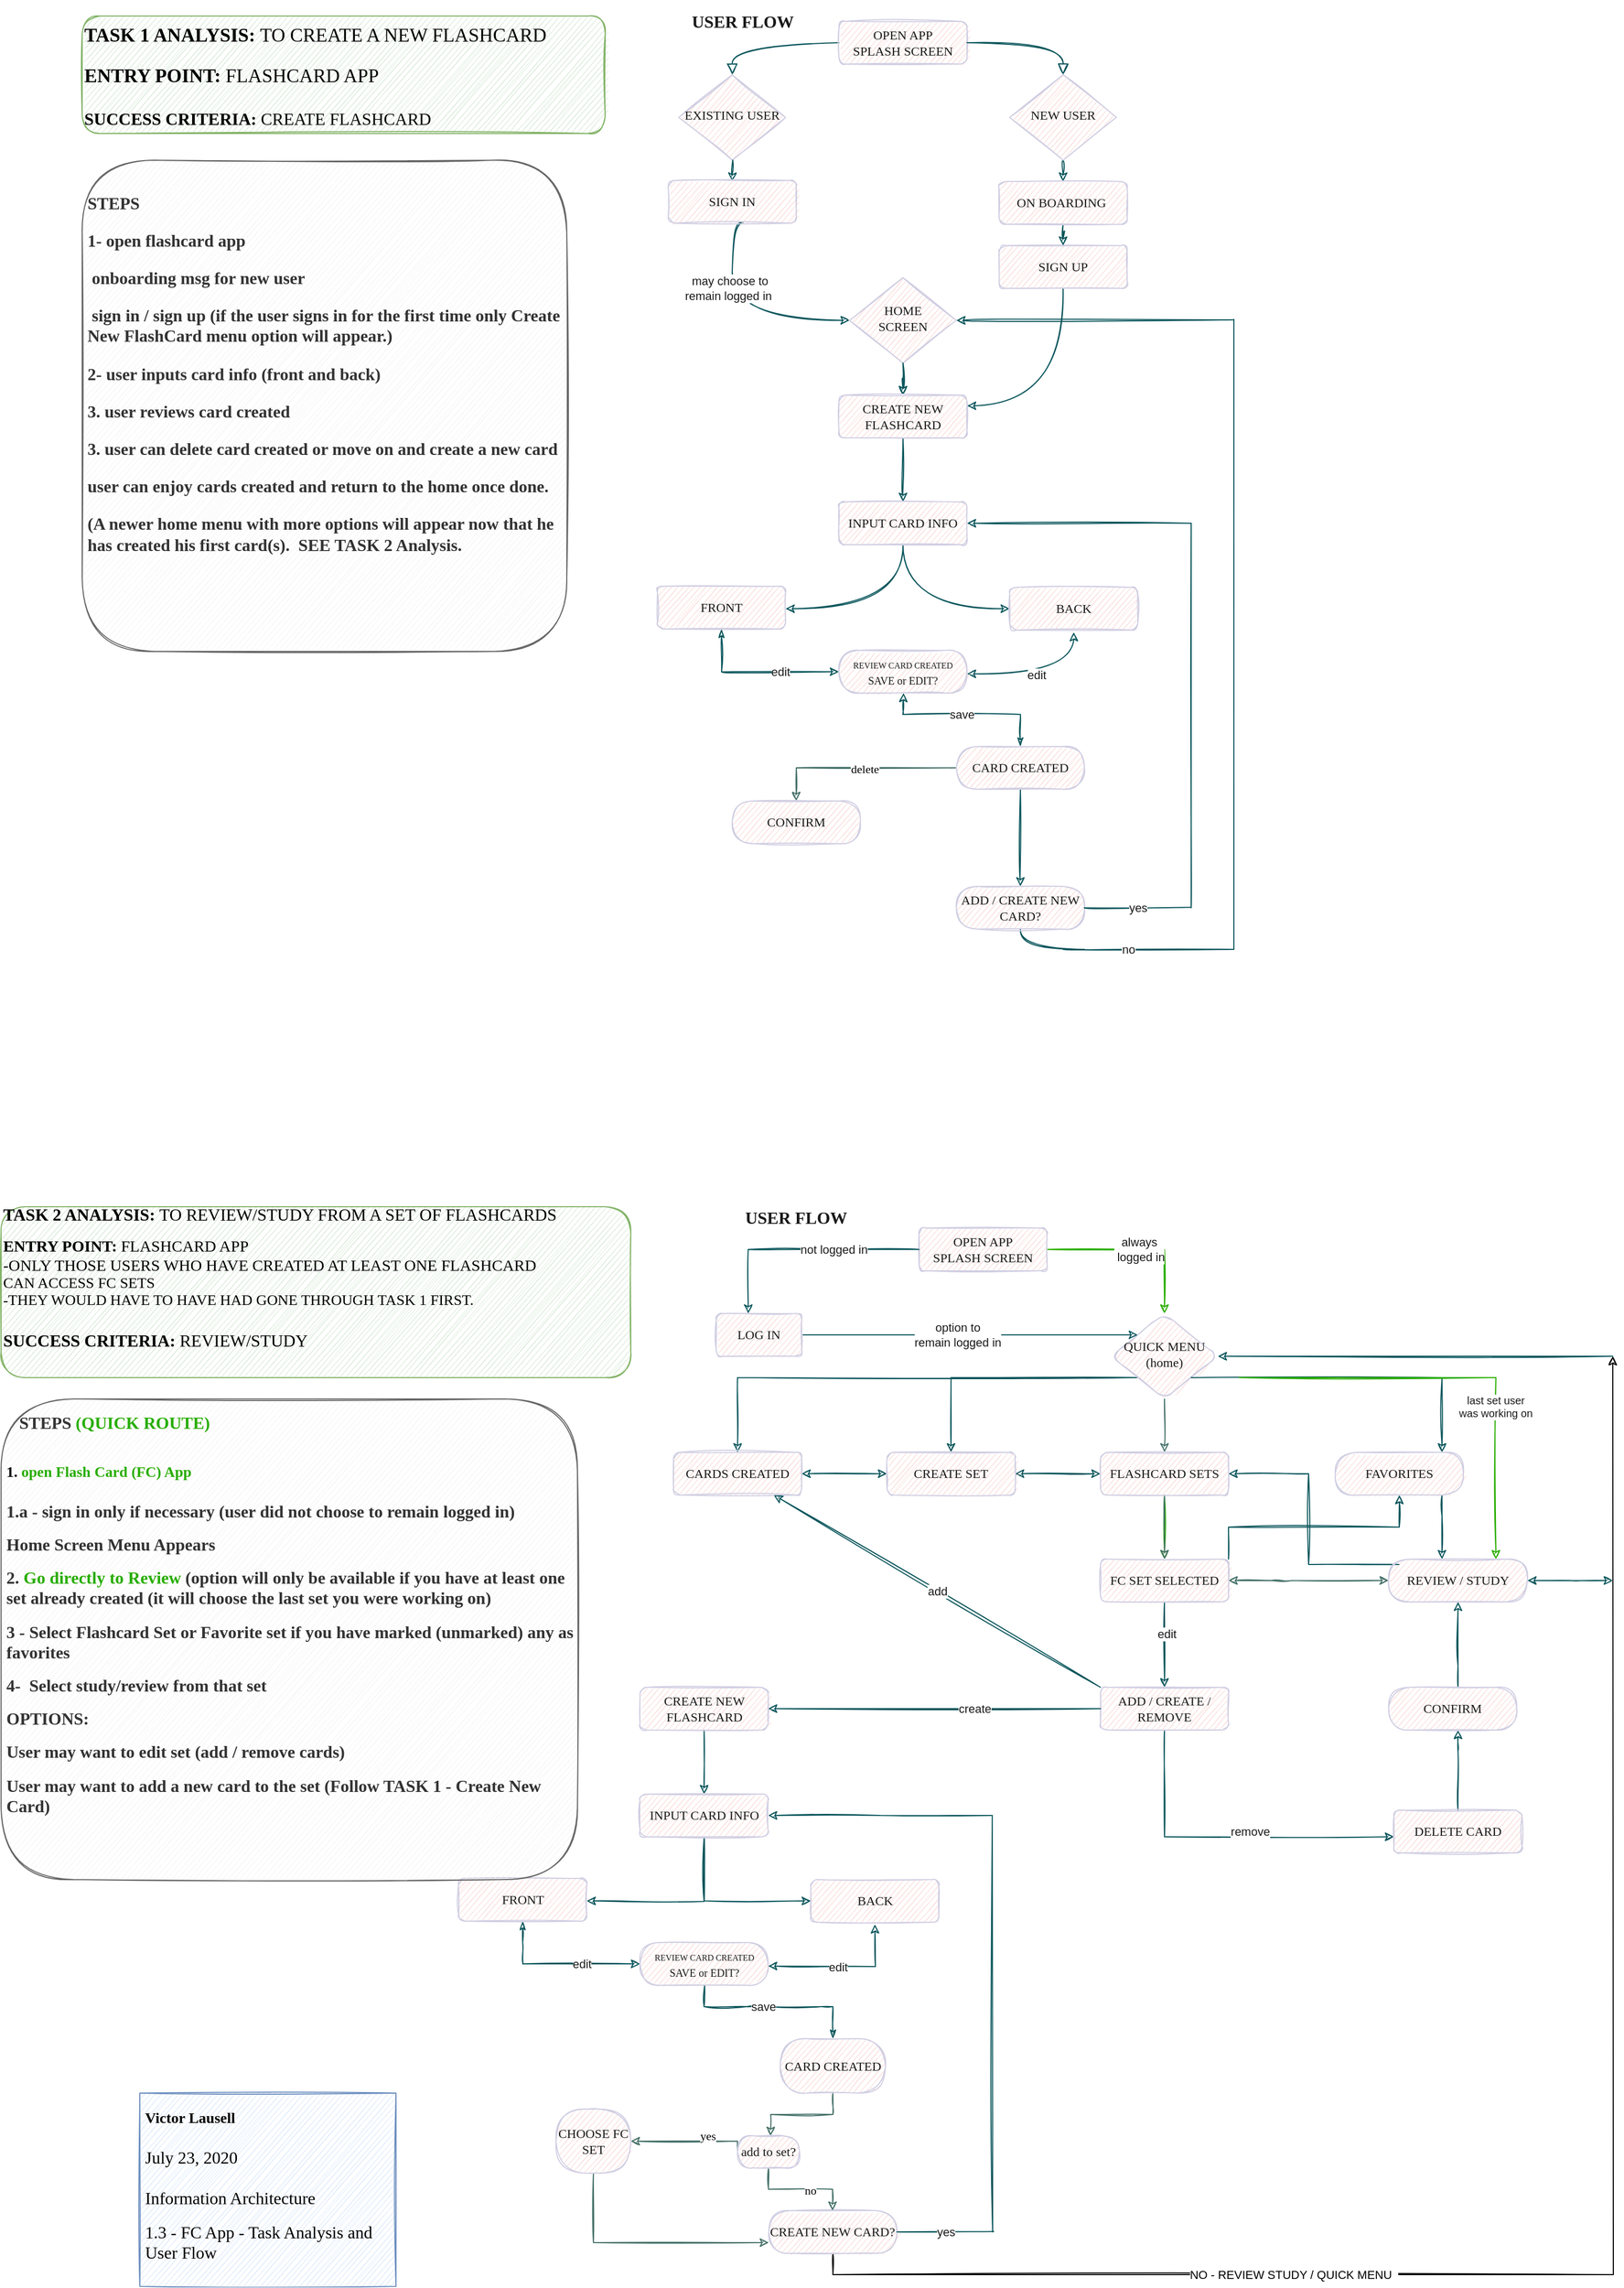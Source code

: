 <mxfile version="13.5.1" type="github">
  <diagram id="C5RBs43oDa-KdzZeNtuy" name="Page-1">
    <mxGraphModel dx="2012" dy="1752" grid="1" gridSize="10" guides="1" tooltips="1" connect="1" arrows="1" fold="1" page="1" pageScale="1" pageWidth="827" pageHeight="1169" math="0" shadow="0">
      <root>
        <mxCell id="WIyWlLk6GJQsqaUBKTNV-0" />
        <mxCell id="WIyWlLk6GJQsqaUBKTNV-1" parent="WIyWlLk6GJQsqaUBKTNV-0" />
        <mxCell id="l96hs2-_nlqCzScLkACY-33" value="" style="edgeStyle=orthogonalEdgeStyle;rounded=0;orthogonalLoop=1;jettySize=auto;html=1;startArrow=classic;startFill=1;endArrow=none;endFill=0;strokeColor=#09555B;fontColor=#1A1A1A;sketch=1;fontFamily=Comic Sans MS;" parent="WIyWlLk6GJQsqaUBKTNV-1" source="l96hs2-_nlqCzScLkACY-32" target="l96hs2-_nlqCzScLkACY-25" edge="1">
          <mxGeometry relative="1" as="geometry" />
        </mxCell>
        <mxCell id="5_xVZ5PCrMn_Ow3XCvqy-17" value="edit" style="edgeLabel;html=1;align=center;verticalAlign=middle;resizable=0;points=[];fontColor=#1A1A1A;sketch=1;rounded=1;" parent="l96hs2-_nlqCzScLkACY-33" vertex="1" connectable="0">
          <mxGeometry x="0.263" y="-2" relative="1" as="geometry">
            <mxPoint as="offset" />
          </mxGeometry>
        </mxCell>
        <mxCell id="5_xVZ5PCrMn_Ow3XCvqy-6" style="edgeStyle=orthogonalEdgeStyle;rounded=0;orthogonalLoop=1;jettySize=auto;html=1;endArrow=classic;endFill=1;entryX=0.5;entryY=0;entryDx=0;entryDy=0;fontColor=#1A1A1A;sketch=1;fontFamily=Comic Sans MS;strokeColor=#28AD00;" parent="WIyWlLk6GJQsqaUBKTNV-1" source="WIyWlLk6GJQsqaUBKTNV-3" target="WIyWlLk6GJQsqaUBKTNV-10" edge="1">
          <mxGeometry relative="1" as="geometry">
            <mxPoint x="330" y="40" as="targetPoint" />
          </mxGeometry>
        </mxCell>
        <mxCell id="5_xVZ5PCrMn_Ow3XCvqy-13" value="always&lt;br&gt;&amp;nbsp;logged in" style="edgeLabel;html=1;align=center;verticalAlign=middle;resizable=0;points=[];fontColor=#1A1A1A;sketch=1;rounded=1;" parent="5_xVZ5PCrMn_Ow3XCvqy-6" vertex="1" connectable="0">
          <mxGeometry x="-0.137" y="1" relative="1" as="geometry">
            <mxPoint x="12.06" y="0.94" as="offset" />
          </mxGeometry>
        </mxCell>
        <mxCell id="WIyWlLk6GJQsqaUBKTNV-3" value="OPEN APP&lt;br&gt;SPLASH SCREEN" style="whiteSpace=wrap;html=1;fontSize=12;glass=0;strokeWidth=1;shadow=0;fillColor=#FAD9D5;strokeColor=#D0CEE2;fontColor=#1A1A1A;sketch=1;rounded=1;fontFamily=Comic Sans MS;" parent="WIyWlLk6GJQsqaUBKTNV-1" vertex="1">
          <mxGeometry x="60" y="20" width="120" height="40" as="geometry" />
        </mxCell>
        <mxCell id="5_xVZ5PCrMn_Ow3XCvqy-205" style="edgeStyle=orthogonalEdgeStyle;rounded=0;orthogonalLoop=1;jettySize=auto;html=1;exitX=0;exitY=1;exitDx=0;exitDy=0;entryX=0.5;entryY=0;entryDx=0;entryDy=0;endArrow=classic;endFill=1;strokeColor=#09555B;fontColor=#1A1A1A;sketch=1;fontFamily=Comic Sans MS;" parent="WIyWlLk6GJQsqaUBKTNV-1" source="WIyWlLk6GJQsqaUBKTNV-10" target="5_xVZ5PCrMn_Ow3XCvqy-201" edge="1">
          <mxGeometry relative="1" as="geometry" />
        </mxCell>
        <mxCell id="5_xVZ5PCrMn_Ow3XCvqy-206" style="edgeStyle=orthogonalEdgeStyle;rounded=0;orthogonalLoop=1;jettySize=auto;html=1;exitX=0;exitY=1;exitDx=0;exitDy=0;endArrow=classic;endFill=1;strokeColor=#09555B;fontColor=#1A1A1A;sketch=1;fontFamily=Comic Sans MS;" parent="WIyWlLk6GJQsqaUBKTNV-1" source="WIyWlLk6GJQsqaUBKTNV-10" target="5_xVZ5PCrMn_Ow3XCvqy-189" edge="1">
          <mxGeometry relative="1" as="geometry" />
        </mxCell>
        <mxCell id="WIyWlLk6GJQsqaUBKTNV-10" value="QUICK MENU&lt;br&gt;(home)" style="rhombus;whiteSpace=wrap;html=1;shadow=0;fontFamily=Comic Sans MS;fontSize=12;align=center;strokeWidth=1;spacing=6;spacingTop=-4;fillColor=#FAD9D5;strokeColor=#D0CEE2;fontColor=#1A1A1A;sketch=1;rounded=1;" parent="WIyWlLk6GJQsqaUBKTNV-1" vertex="1">
          <mxGeometry x="240" y="100" width="100" height="80" as="geometry" />
        </mxCell>
        <mxCell id="l96hs2-_nlqCzScLkACY-35" value="" style="edgeStyle=orthogonalEdgeStyle;rounded=0;orthogonalLoop=1;jettySize=auto;html=1;startArrow=classic;startFill=1;endArrow=none;endFill=0;entryX=0.5;entryY=1;entryDx=0;entryDy=0;fontColor=#1A1A1A;sketch=1;fontFamily=Comic Sans MS;strokeColor=#28AD00;" parent="WIyWlLk6GJQsqaUBKTNV-1" source="l96hs2-_nlqCzScLkACY-25" target="l96hs2-_nlqCzScLkACY-23" edge="1">
          <mxGeometry relative="1" as="geometry">
            <mxPoint x="-30" y="491" as="targetPoint" />
          </mxGeometry>
        </mxCell>
        <mxCell id="l96hs2-_nlqCzScLkACY-1" value="&lt;h1 style=&quot;font-size: 16px&quot;&gt;&lt;font style=&quot;font-size: 16px&quot;&gt;TASK 2 ANALYSIS&lt;/font&gt;: &lt;span style=&quot;font-weight: normal&quot;&gt;TO REVIEW/STUDY FROM A SET OF FLASHCARDS&lt;/span&gt;&lt;/h1&gt;&lt;div style=&quot;font-size: 15px&quot;&gt;&lt;font style=&quot;font-size: 15px&quot;&gt;&lt;b&gt;ENTRY POINT:&lt;/b&gt;&amp;nbsp;FLASHCARD APP&lt;/font&gt;&lt;/div&gt;&lt;div style=&quot;font-size: 15px&quot;&gt;&lt;font style=&quot;font-size: 15px&quot;&gt;-ONLY THOSE USERS WHO HAVE CREATED AT LEAST ONE FLASHCARD&amp;nbsp;&lt;/font&gt;&lt;/div&gt;&lt;div style=&quot;font-size: 14px&quot;&gt;&lt;font style=&quot;font-size: 14px&quot;&gt;CAN ACCESS FC SETS&lt;/font&gt;&lt;/div&gt;&lt;div style=&quot;font-size: 14px&quot;&gt;-THEY WOULD HAVE TO HAVE HAD GONE THROUGH TASK 1 FIRST.&amp;nbsp;&lt;/div&gt;&lt;div&gt;&lt;span style=&quot;font-size: 16px&quot;&gt;&lt;br&gt;&lt;/span&gt;&lt;/div&gt;&lt;div&gt;&lt;b style=&quot;font-size: 16px&quot;&gt;SUCCESS CRITERIA:&lt;/b&gt;&lt;span style=&quot;font-size: 16px&quot;&gt;&amp;nbsp;REVIEW/STUDY&lt;/span&gt;&lt;/div&gt;&lt;div&gt;&lt;span style=&quot;font-size: 16px&quot;&gt;&lt;br&gt;&lt;/span&gt;&lt;/div&gt;&lt;div style=&quot;font-size: 16px&quot;&gt;&lt;br&gt;&lt;/div&gt;" style="text;html=1;align=left;verticalAlign=middle;resizable=0;points=[];autosize=1;sketch=1;rounded=1;fillColor=#d5e8d4;strokeColor=#82b366;fontFamily=Comic Sans MS;" parent="WIyWlLk6GJQsqaUBKTNV-1" vertex="1">
          <mxGeometry x="-800" width="590" height="160" as="geometry" />
        </mxCell>
        <mxCell id="l96hs2-_nlqCzScLkACY-2" value="&lt;font style=&quot;font-size: 16px&quot;&gt;&lt;b&gt;USER FLOW&lt;/b&gt;&lt;/font&gt;" style="text;html=1;strokeColor=none;fillColor=none;align=center;verticalAlign=middle;whiteSpace=wrap;fontColor=#1A1A1A;sketch=1;rounded=1;fontFamily=Comic Sans MS;" parent="WIyWlLk6GJQsqaUBKTNV-1" vertex="1">
          <mxGeometry x="-110" width="110" height="20" as="geometry" />
        </mxCell>
        <mxCell id="l96hs2-_nlqCzScLkACY-24" value="" style="edgeStyle=orthogonalEdgeStyle;rounded=0;orthogonalLoop=1;jettySize=auto;html=1;startArrow=classic;startFill=1;endArrow=none;endFill=0;fontColor=#1A1A1A;sketch=1;fontFamily=Comic Sans MS;strokeColor=#447068;" parent="WIyWlLk6GJQsqaUBKTNV-1" source="l96hs2-_nlqCzScLkACY-23" target="WIyWlLk6GJQsqaUBKTNV-10" edge="1">
          <mxGeometry relative="1" as="geometry" />
        </mxCell>
        <mxCell id="wIxJLdt_OvNl8f14rRNx-7" style="edgeStyle=orthogonalEdgeStyle;rounded=0;orthogonalLoop=1;jettySize=auto;html=1;exitX=1;exitY=0;exitDx=0;exitDy=0;startArrow=none;startFill=0;strokeColor=#09555B;fontColor=#1A1A1A;sketch=1;fontFamily=Comic Sans MS;" edge="1" parent="WIyWlLk6GJQsqaUBKTNV-1" source="l96hs2-_nlqCzScLkACY-25" target="wIxJLdt_OvNl8f14rRNx-0">
          <mxGeometry relative="1" as="geometry">
            <mxPoint x="480" y="280" as="targetPoint" />
          </mxGeometry>
        </mxCell>
        <mxCell id="l96hs2-_nlqCzScLkACY-25" value="FC SET SELECTED" style="whiteSpace=wrap;html=1;fontSize=12;glass=0;strokeWidth=1;shadow=0;fillColor=#FAD9D5;strokeColor=#D0CEE2;fontColor=#1A1A1A;sketch=1;rounded=1;fontFamily=Comic Sans MS;" parent="WIyWlLk6GJQsqaUBKTNV-1" vertex="1">
          <mxGeometry x="230" y="330" width="120" height="40" as="geometry" />
        </mxCell>
        <mxCell id="5_xVZ5PCrMn_Ow3XCvqy-197" value="" style="edgeStyle=orthogonalEdgeStyle;rounded=0;orthogonalLoop=1;jettySize=auto;html=1;endArrow=classic;endFill=1;strokeColor=#09555B;fontColor=#1A1A1A;sketch=1;fontFamily=Comic Sans MS;" parent="WIyWlLk6GJQsqaUBKTNV-1" source="l96hs2-_nlqCzScLkACY-32" target="5_xVZ5PCrMn_Ow3XCvqy-196" edge="1">
          <mxGeometry relative="1" as="geometry">
            <Array as="points">
              <mxPoint x="290" y="590" />
            </Array>
          </mxGeometry>
        </mxCell>
        <mxCell id="5_xVZ5PCrMn_Ow3XCvqy-208" value="remove" style="edgeLabel;html=1;align=center;verticalAlign=middle;resizable=0;points=[];fontColor=#1A1A1A;sketch=1;rounded=1;" parent="5_xVZ5PCrMn_Ow3XCvqy-197" vertex="1" connectable="0">
          <mxGeometry x="-0.184" y="2" relative="1" as="geometry">
            <mxPoint x="51.67" y="-2.94" as="offset" />
          </mxGeometry>
        </mxCell>
        <mxCell id="l96hs2-_nlqCzScLkACY-32" value="ADD / CREATE / REMOVE" style="whiteSpace=wrap;html=1;fontSize=12;glass=0;strokeWidth=1;shadow=0;fillColor=#FAD9D5;strokeColor=#D0CEE2;fontColor=#1A1A1A;sketch=1;rounded=1;fontFamily=Comic Sans MS;" parent="WIyWlLk6GJQsqaUBKTNV-1" vertex="1">
          <mxGeometry x="230" y="450" width="120" height="40" as="geometry" />
        </mxCell>
        <mxCell id="5_xVZ5PCrMn_Ow3XCvqy-207" style="edgeStyle=orthogonalEdgeStyle;rounded=0;orthogonalLoop=1;jettySize=auto;html=1;entryX=1;entryY=0.5;entryDx=0;entryDy=0;endArrow=classic;endFill=1;startArrow=classic;startFill=1;strokeColor=#09555B;fontColor=#1A1A1A;sketch=1;fontFamily=Comic Sans MS;" parent="WIyWlLk6GJQsqaUBKTNV-1" source="l96hs2-_nlqCzScLkACY-23" target="5_xVZ5PCrMn_Ow3XCvqy-201" edge="1">
          <mxGeometry relative="1" as="geometry" />
        </mxCell>
        <mxCell id="wIxJLdt_OvNl8f14rRNx-115" value="" style="edgeStyle=orthogonalEdgeStyle;rounded=0;sketch=1;orthogonalLoop=1;jettySize=auto;html=1;fontFamily=Comic Sans MS;strokeColor=#447068;" edge="1" parent="WIyWlLk6GJQsqaUBKTNV-1" source="l96hs2-_nlqCzScLkACY-23" target="l96hs2-_nlqCzScLkACY-25">
          <mxGeometry relative="1" as="geometry" />
        </mxCell>
        <mxCell id="l96hs2-_nlqCzScLkACY-23" value="FLASHCARD SETS" style="whiteSpace=wrap;html=1;fontSize=12;glass=0;strokeWidth=1;shadow=0;fillColor=#FAD9D5;strokeColor=#D0CEE2;fontColor=#1A1A1A;sketch=1;rounded=1;fontFamily=Comic Sans MS;" parent="WIyWlLk6GJQsqaUBKTNV-1" vertex="1">
          <mxGeometry x="230" y="230" width="120" height="40" as="geometry" />
        </mxCell>
        <mxCell id="5_xVZ5PCrMn_Ow3XCvqy-187" style="edgeStyle=orthogonalEdgeStyle;rounded=0;orthogonalLoop=1;jettySize=auto;html=1;exitX=1;exitY=0.5;exitDx=0;exitDy=0;endArrow=classic;endFill=1;strokeColor=#09555B;fontColor=#1A1A1A;sketch=1;fontFamily=Comic Sans MS;startArrow=classic;startFill=1;" parent="WIyWlLk6GJQsqaUBKTNV-1" source="l96hs2-_nlqCzScLkACY-65" edge="1">
          <mxGeometry relative="1" as="geometry">
            <mxPoint x="710" y="350" as="targetPoint" />
          </mxGeometry>
        </mxCell>
        <mxCell id="wIxJLdt_OvNl8f14rRNx-9" style="edgeStyle=orthogonalEdgeStyle;rounded=0;orthogonalLoop=1;jettySize=auto;html=1;exitX=0.077;exitY=0.125;exitDx=0;exitDy=0;entryX=1;entryY=0.5;entryDx=0;entryDy=0;startArrow=none;startFill=0;exitPerimeter=0;strokeColor=#09555B;fontColor=#1A1A1A;sketch=1;fontFamily=Comic Sans MS;" edge="1" parent="WIyWlLk6GJQsqaUBKTNV-1" source="l96hs2-_nlqCzScLkACY-65" target="l96hs2-_nlqCzScLkACY-23">
          <mxGeometry relative="1" as="geometry" />
        </mxCell>
        <mxCell id="wIxJLdt_OvNl8f14rRNx-14" style="edgeStyle=orthogonalEdgeStyle;rounded=0;orthogonalLoop=1;jettySize=auto;html=1;exitX=0.75;exitY=0;exitDx=0;exitDy=0;startArrow=classic;startFill=1;endArrow=none;endFill=0;fontColor=#1A1A1A;sketch=1;fontFamily=Comic Sans MS;strokeColor=#28AD00;" edge="1" parent="WIyWlLk6GJQsqaUBKTNV-1">
          <mxGeometry relative="1" as="geometry">
            <mxPoint x="601" y="160" as="targetPoint" />
            <mxPoint x="600.5" y="330" as="sourcePoint" />
            <Array as="points">
              <mxPoint x="601" y="160" />
            </Array>
          </mxGeometry>
        </mxCell>
        <mxCell id="l96hs2-_nlqCzScLkACY-65" value="&lt;font style=&quot;font-size: 12px&quot;&gt;REVIEW / STUDY&lt;/font&gt;" style="whiteSpace=wrap;html=1;fontSize=12;glass=0;strokeWidth=1;shadow=0;arcSize=50;fillColor=#FAD9D5;strokeColor=#D0CEE2;fontColor=#1A1A1A;sketch=1;rounded=1;fontFamily=Comic Sans MS;" parent="WIyWlLk6GJQsqaUBKTNV-1" vertex="1">
          <mxGeometry x="500" y="330" width="130" height="40" as="geometry" />
        </mxCell>
        <mxCell id="5_xVZ5PCrMn_Ow3XCvqy-2" value="" style="edgeStyle=orthogonalEdgeStyle;rounded=0;orthogonalLoop=1;jettySize=auto;html=1;entryX=0;entryY=0;entryDx=0;entryDy=0;strokeColor=#09555B;fontColor=#1A1A1A;sketch=1;fontFamily=Comic Sans MS;" parent="WIyWlLk6GJQsqaUBKTNV-1" source="l96hs2-_nlqCzScLkACY-17" target="WIyWlLk6GJQsqaUBKTNV-10" edge="1">
          <mxGeometry relative="1" as="geometry" />
        </mxCell>
        <mxCell id="wIxJLdt_OvNl8f14rRNx-5" value="option to &lt;br&gt;remain logged in" style="edgeLabel;html=1;align=center;verticalAlign=middle;resizable=0;points=[];fontColor=#1A1A1A;sketch=1;rounded=1;" vertex="1" connectable="0" parent="5_xVZ5PCrMn_Ow3XCvqy-2">
          <mxGeometry x="-0.073" relative="1" as="geometry">
            <mxPoint as="offset" />
          </mxGeometry>
        </mxCell>
        <mxCell id="5_xVZ5PCrMn_Ow3XCvqy-10" style="edgeStyle=orthogonalEdgeStyle;rounded=0;orthogonalLoop=1;jettySize=auto;html=1;endArrow=classic;endFill=1;strokeColor=#09555B;fontColor=#1A1A1A;sketch=1;fontFamily=Comic Sans MS;" parent="WIyWlLk6GJQsqaUBKTNV-1" target="l96hs2-_nlqCzScLkACY-17" edge="1">
          <mxGeometry relative="1" as="geometry">
            <mxPoint x="-40" y="40" as="sourcePoint" />
            <Array as="points">
              <mxPoint x="-100" y="40" />
            </Array>
          </mxGeometry>
        </mxCell>
        <mxCell id="l96hs2-_nlqCzScLkACY-17" value="LOG IN" style="whiteSpace=wrap;html=1;fontSize=12;glass=0;strokeWidth=1;shadow=0;fillColor=#FAD9D5;strokeColor=#D0CEE2;fontColor=#1A1A1A;sketch=1;rounded=1;fontFamily=Comic Sans MS;" parent="WIyWlLk6GJQsqaUBKTNV-1" vertex="1">
          <mxGeometry x="-130" y="100" width="80" height="40" as="geometry" />
        </mxCell>
        <mxCell id="5_xVZ5PCrMn_Ow3XCvqy-8" value="" style="endArrow=none;html=1;endFill=0;entryX=0;entryY=0.5;entryDx=0;entryDy=0;strokeColor=#09555B;fontColor=#1A1A1A;sketch=1;fontFamily=Comic Sans MS;" parent="WIyWlLk6GJQsqaUBKTNV-1" target="WIyWlLk6GJQsqaUBKTNV-3" edge="1">
          <mxGeometry relative="1" as="geometry">
            <mxPoint x="-40" y="40" as="sourcePoint" />
            <mxPoint x="90" y="39.58" as="targetPoint" />
          </mxGeometry>
        </mxCell>
        <mxCell id="5_xVZ5PCrMn_Ow3XCvqy-9" value="not logged in" style="edgeLabel;resizable=0;html=1;align=center;verticalAlign=middle;fontColor=#1A1A1A;sketch=1;rounded=1;" parent="5_xVZ5PCrMn_Ow3XCvqy-8" connectable="0" vertex="1">
          <mxGeometry relative="1" as="geometry">
            <mxPoint x="-30" as="offset" />
          </mxGeometry>
        </mxCell>
        <mxCell id="5_xVZ5PCrMn_Ow3XCvqy-14" value="" style="endArrow=classic;html=1;exitX=1;exitY=0.5;exitDx=0;exitDy=0;entryX=0;entryY=0.5;entryDx=0;entryDy=0;startArrow=classic;startFill=1;fontColor=#1A1A1A;sketch=1;fontFamily=Comic Sans MS;strokeColor=#447068;" parent="WIyWlLk6GJQsqaUBKTNV-1" source="l96hs2-_nlqCzScLkACY-25" target="l96hs2-_nlqCzScLkACY-65" edge="1">
          <mxGeometry width="50" height="50" relative="1" as="geometry">
            <mxPoint x="400" y="350" as="sourcePoint" />
            <mxPoint x="490" y="350" as="targetPoint" />
            <Array as="points">
              <mxPoint x="400" y="350" />
            </Array>
          </mxGeometry>
        </mxCell>
        <mxCell id="5_xVZ5PCrMn_Ow3XCvqy-27" value="" style="endArrow=classic;html=1;exitX=0;exitY=0.5;exitDx=0;exitDy=0;entryX=1;entryY=0.5;entryDx=0;entryDy=0;strokeColor=#09555B;fontColor=#1A1A1A;sketch=1;fontFamily=Comic Sans MS;" parent="WIyWlLk6GJQsqaUBKTNV-1" source="l96hs2-_nlqCzScLkACY-32" target="5_xVZ5PCrMn_Ow3XCvqy-155" edge="1">
          <mxGeometry relative="1" as="geometry">
            <mxPoint x="200" y="469.41" as="sourcePoint" />
            <mxPoint x="-20" y="469" as="targetPoint" />
          </mxGeometry>
        </mxCell>
        <mxCell id="5_xVZ5PCrMn_Ow3XCvqy-191" value="create" style="edgeLabel;html=1;align=center;verticalAlign=middle;resizable=0;points=[];fontColor=#1A1A1A;sketch=1;rounded=1;" parent="5_xVZ5PCrMn_Ow3XCvqy-27" vertex="1" connectable="0">
          <mxGeometry x="-0.25" relative="1" as="geometry">
            <mxPoint x="-1" as="offset" />
          </mxGeometry>
        </mxCell>
        <mxCell id="5_xVZ5PCrMn_Ow3XCvqy-145" value="" style="edgeStyle=orthogonalEdgeStyle;rounded=0;orthogonalLoop=1;jettySize=auto;html=1;startArrow=classic;startFill=1;endArrow=none;endFill=0;strokeColor=#09555B;fontColor=#1A1A1A;sketch=1;fontFamily=Comic Sans MS;" parent="WIyWlLk6GJQsqaUBKTNV-1" source="5_xVZ5PCrMn_Ow3XCvqy-154" target="5_xVZ5PCrMn_Ow3XCvqy-151" edge="1">
          <mxGeometry relative="1" as="geometry" />
        </mxCell>
        <mxCell id="5_xVZ5PCrMn_Ow3XCvqy-147" value="" style="edgeStyle=orthogonalEdgeStyle;rounded=0;orthogonalLoop=1;jettySize=auto;html=1;startArrow=classic;startFill=1;endArrow=none;endFill=0;entryX=0.5;entryY=1;entryDx=0;entryDy=0;strokeColor=#09555B;fontColor=#1A1A1A;sketch=1;fontFamily=Comic Sans MS;" parent="WIyWlLk6GJQsqaUBKTNV-1" source="5_xVZ5PCrMn_Ow3XCvqy-151" target="5_xVZ5PCrMn_Ow3XCvqy-155" edge="1">
          <mxGeometry relative="1" as="geometry">
            <mxPoint x="18.65" y="560" as="targetPoint" />
          </mxGeometry>
        </mxCell>
        <mxCell id="5_xVZ5PCrMn_Ow3XCvqy-149" value="" style="edgeStyle=orthogonalEdgeStyle;rounded=0;orthogonalLoop=1;jettySize=auto;html=1;startArrow=classic;startFill=1;endArrow=none;endFill=0;strokeColor=#09555B;fontColor=#1A1A1A;sketch=1;fontFamily=Comic Sans MS;" parent="WIyWlLk6GJQsqaUBKTNV-1" target="5_xVZ5PCrMn_Ow3XCvqy-151" edge="1">
          <mxGeometry relative="1" as="geometry">
            <mxPoint x="-251.35" y="650" as="sourcePoint" />
          </mxGeometry>
        </mxCell>
        <mxCell id="5_xVZ5PCrMn_Ow3XCvqy-150" style="edgeStyle=orthogonalEdgeStyle;rounded=0;orthogonalLoop=1;jettySize=auto;html=1;startArrow=classic;startFill=1;endArrow=none;endFill=0;strokeColor=#09555B;fontColor=#1A1A1A;sketch=1;fontFamily=Comic Sans MS;" parent="WIyWlLk6GJQsqaUBKTNV-1" source="5_xVZ5PCrMn_Ow3XCvqy-151" edge="1">
          <mxGeometry relative="1" as="geometry">
            <mxPoint x="128.65" y="570" as="targetPoint" />
          </mxGeometry>
        </mxCell>
        <mxCell id="5_xVZ5PCrMn_Ow3XCvqy-151" value="INPUT CARD INFO" style="whiteSpace=wrap;html=1;fontSize=12;glass=0;strokeWidth=1;shadow=0;fillColor=#FAD9D5;strokeColor=#D0CEE2;fontColor=#1A1A1A;sketch=1;rounded=1;fontFamily=Comic Sans MS;" parent="WIyWlLk6GJQsqaUBKTNV-1" vertex="1">
          <mxGeometry x="-201.35" y="550" width="120" height="40" as="geometry" />
        </mxCell>
        <mxCell id="5_xVZ5PCrMn_Ow3XCvqy-152" style="edgeStyle=orthogonalEdgeStyle;rounded=0;orthogonalLoop=1;jettySize=auto;html=1;startArrow=classicThin;startFill=1;endArrow=none;endFill=0;strokeColor=#09555B;fontColor=#1A1A1A;sketch=1;fontFamily=Comic Sans MS;" parent="WIyWlLk6GJQsqaUBKTNV-1" source="5_xVZ5PCrMn_Ow3XCvqy-153" edge="1">
          <mxGeometry relative="1" as="geometry">
            <mxPoint x="-311" y="709" as="targetPoint" />
          </mxGeometry>
        </mxCell>
        <mxCell id="5_xVZ5PCrMn_Ow3XCvqy-153" value="FRONT" style="whiteSpace=wrap;html=1;fontSize=12;glass=0;strokeWidth=1;shadow=0;direction=west;align=center;fillColor=#FAD9D5;strokeColor=#D0CEE2;fontColor=#1A1A1A;sketch=1;rounded=1;fontFamily=Comic Sans MS;" parent="WIyWlLk6GJQsqaUBKTNV-1" vertex="1">
          <mxGeometry x="-371.35" y="629" width="120" height="40" as="geometry" />
        </mxCell>
        <mxCell id="5_xVZ5PCrMn_Ow3XCvqy-154" value="BACK" style="whiteSpace=wrap;html=1;fontSize=12;glass=0;strokeWidth=1;shadow=0;fillColor=#FAD9D5;strokeColor=#D0CEE2;fontColor=#1A1A1A;sketch=1;rounded=1;fontFamily=Comic Sans MS;" parent="WIyWlLk6GJQsqaUBKTNV-1" vertex="1">
          <mxGeometry x="-41.35" y="630" width="120" height="40" as="geometry" />
        </mxCell>
        <mxCell id="5_xVZ5PCrMn_Ow3XCvqy-155" value="CREATE NEW FLASHCARD" style="whiteSpace=wrap;html=1;fontSize=12;glass=0;strokeWidth=1;shadow=0;fillColor=#FAD9D5;strokeColor=#D0CEE2;fontColor=#1A1A1A;sketch=1;rounded=1;fontFamily=Comic Sans MS;" parent="WIyWlLk6GJQsqaUBKTNV-1" vertex="1">
          <mxGeometry x="-201.35" y="450" width="120" height="40" as="geometry" />
        </mxCell>
        <mxCell id="5_xVZ5PCrMn_Ow3XCvqy-156" value="" style="edgeStyle=orthogonalEdgeStyle;rounded=0;orthogonalLoop=1;jettySize=auto;html=1;startArrow=classic;startFill=1;endArrow=classic;endFill=1;strokeColor=#09555B;fontColor=#1A1A1A;sketch=1;fontFamily=Comic Sans MS;" parent="WIyWlLk6GJQsqaUBKTNV-1" edge="1">
          <mxGeometry relative="1" as="geometry">
            <mxPoint x="-81.35" y="711" as="sourcePoint" />
            <mxPoint x="18.65" y="672.0" as="targetPoint" />
          </mxGeometry>
        </mxCell>
        <mxCell id="5_xVZ5PCrMn_Ow3XCvqy-157" value="edit" style="edgeLabel;html=1;align=center;verticalAlign=middle;resizable=0;points=[];fontColor=#1A1A1A;sketch=1;rounded=1;" parent="5_xVZ5PCrMn_Ow3XCvqy-156" vertex="1" connectable="0">
          <mxGeometry x="-0.075" relative="1" as="geometry">
            <mxPoint as="offset" />
          </mxGeometry>
        </mxCell>
        <mxCell id="5_xVZ5PCrMn_Ow3XCvqy-158" style="edgeStyle=orthogonalEdgeStyle;rounded=0;orthogonalLoop=1;jettySize=auto;html=1;startArrow=none;startFill=0;endArrow=none;endFill=0;strokeColor=#09555B;fontColor=#1A1A1A;sketch=1;fontFamily=Comic Sans MS;" parent="WIyWlLk6GJQsqaUBKTNV-1" target="5_xVZ5PCrMn_Ow3XCvqy-159" edge="1">
          <mxGeometry relative="1" as="geometry">
            <mxPoint x="-141.35" y="749" as="sourcePoint" />
          </mxGeometry>
        </mxCell>
        <mxCell id="5_xVZ5PCrMn_Ow3XCvqy-159" value="&lt;font style=&quot;font-size: 8px&quot;&gt;&lt;span&gt;REVIEW CARD CREATED&lt;/span&gt;&lt;font style=&quot;font-size: 8px&quot;&gt;&lt;br&gt;&lt;/font&gt;&lt;/font&gt;&lt;font size=&quot;1&quot;&gt;SAVE or EDIT?&lt;/font&gt;" style="whiteSpace=wrap;html=1;fontSize=12;glass=0;strokeWidth=1;shadow=0;arcSize=50;fillColor=#FAD9D5;strokeColor=#D0CEE2;fontColor=#1A1A1A;sketch=1;rounded=1;fontFamily=Comic Sans MS;" parent="WIyWlLk6GJQsqaUBKTNV-1" vertex="1">
          <mxGeometry x="-201.35" y="689" width="120" height="40" as="geometry" />
        </mxCell>
        <mxCell id="5_xVZ5PCrMn_Ow3XCvqy-161" style="edgeStyle=orthogonalEdgeStyle;rounded=0;orthogonalLoop=1;jettySize=auto;html=1;startArrow=classicThin;startFill=1;endArrow=none;endFill=0;strokeColor=#09555B;fontColor=#1A1A1A;sketch=1;fontFamily=Comic Sans MS;" parent="WIyWlLk6GJQsqaUBKTNV-1" source="5_xVZ5PCrMn_Ow3XCvqy-162" edge="1">
          <mxGeometry relative="1" as="geometry">
            <mxPoint x="-31.35" y="749" as="targetPoint" />
            <Array as="points">
              <mxPoint x="-21" y="749" />
            </Array>
          </mxGeometry>
        </mxCell>
        <mxCell id="wIxJLdt_OvNl8f14rRNx-124" style="edgeStyle=orthogonalEdgeStyle;rounded=0;sketch=1;orthogonalLoop=1;jettySize=auto;html=1;startArrow=none;startFill=0;endArrow=classic;endFill=1;strokeColor=#447068;fontFamily=Comic Sans MS;exitX=0;exitY=0.5;exitDx=0;exitDy=0;" edge="1" parent="WIyWlLk6GJQsqaUBKTNV-1" source="wIxJLdt_OvNl8f14rRNx-130">
          <mxGeometry relative="1" as="geometry">
            <mxPoint x="-210" y="875" as="targetPoint" />
            <Array as="points">
              <mxPoint x="-210" y="875" />
            </Array>
          </mxGeometry>
        </mxCell>
        <mxCell id="wIxJLdt_OvNl8f14rRNx-129" value="yes" style="edgeLabel;html=1;align=center;verticalAlign=middle;resizable=0;points=[];fontFamily=Comic Sans MS;" vertex="1" connectable="0" parent="wIxJLdt_OvNl8f14rRNx-124">
          <mxGeometry x="-0.059" y="-14" relative="1" as="geometry">
            <mxPoint x="14" y="9" as="offset" />
          </mxGeometry>
        </mxCell>
        <mxCell id="wIxJLdt_OvNl8f14rRNx-133" value="" style="edgeStyle=orthogonalEdgeStyle;rounded=0;sketch=1;orthogonalLoop=1;jettySize=auto;html=1;startArrow=none;startFill=0;endArrow=classic;endFill=1;strokeColor=#447068;fontFamily=Comic Sans MS;" edge="1" parent="WIyWlLk6GJQsqaUBKTNV-1" source="5_xVZ5PCrMn_Ow3XCvqy-162" target="wIxJLdt_OvNl8f14rRNx-130">
          <mxGeometry relative="1" as="geometry">
            <Array as="points">
              <mxPoint x="-21" y="850" />
              <mxPoint x="-79" y="850" />
            </Array>
          </mxGeometry>
        </mxCell>
        <mxCell id="5_xVZ5PCrMn_Ow3XCvqy-162" value="&lt;font style=&quot;font-size: 12px&quot;&gt;CARD CREATED&lt;/font&gt;" style="whiteSpace=wrap;html=1;fontSize=12;glass=0;strokeWidth=1;shadow=0;arcSize=50;fillColor=#FAD9D5;strokeColor=#D0CEE2;fontColor=#1A1A1A;sketch=1;rounded=1;fontFamily=Comic Sans MS;" parent="WIyWlLk6GJQsqaUBKTNV-1" vertex="1">
          <mxGeometry x="-70" y="779" width="98.65" height="51" as="geometry" />
        </mxCell>
        <mxCell id="wIxJLdt_OvNl8f14rRNx-30" style="edgeStyle=orthogonalEdgeStyle;rounded=0;sketch=1;orthogonalLoop=1;jettySize=auto;html=1;exitX=0.5;exitY=1;exitDx=0;exitDy=0;fontFamily=Comic Sans MS;" edge="1" parent="WIyWlLk6GJQsqaUBKTNV-1" source="5_xVZ5PCrMn_Ow3XCvqy-164">
          <mxGeometry relative="1" as="geometry">
            <mxPoint x="710" y="140" as="targetPoint" />
          </mxGeometry>
        </mxCell>
        <mxCell id="wIxJLdt_OvNl8f14rRNx-31" value="NO - REVIEW STUDY / QUICK MENU&amp;nbsp;&amp;nbsp;" style="edgeLabel;html=1;align=center;verticalAlign=middle;resizable=0;points=[];" vertex="1" connectable="0" parent="wIxJLdt_OvNl8f14rRNx-30">
          <mxGeometry x="-0.44" relative="1" as="geometry">
            <mxPoint as="offset" />
          </mxGeometry>
        </mxCell>
        <mxCell id="5_xVZ5PCrMn_Ow3XCvqy-164" value="&lt;font style=&quot;font-size: 12px&quot;&gt;CREATE NEW CARD?&lt;/font&gt;" style="whiteSpace=wrap;html=1;fontSize=12;glass=0;strokeWidth=1;shadow=0;arcSize=50;fillColor=#FAD9D5;strokeColor=#D0CEE2;fontColor=#1A1A1A;sketch=1;rounded=1;fontFamily=Comic Sans MS;" parent="WIyWlLk6GJQsqaUBKTNV-1" vertex="1">
          <mxGeometry x="-80.67" y="940" width="120" height="40" as="geometry" />
        </mxCell>
        <mxCell id="5_xVZ5PCrMn_Ow3XCvqy-167" value="" style="endArrow=none;html=1;endFill=0;strokeColor=#09555B;fontColor=#1A1A1A;sketch=1;fontFamily=Comic Sans MS;exitX=1;exitY=0.5;exitDx=0;exitDy=0;" parent="WIyWlLk6GJQsqaUBKTNV-1" edge="1" source="5_xVZ5PCrMn_Ow3XCvqy-164">
          <mxGeometry relative="1" as="geometry">
            <mxPoint x="50" y="960" as="sourcePoint" />
            <mxPoint x="130" y="959.58" as="targetPoint" />
          </mxGeometry>
        </mxCell>
        <mxCell id="5_xVZ5PCrMn_Ow3XCvqy-168" value="yes" style="edgeLabel;resizable=0;html=1;align=center;verticalAlign=middle;fontColor=#1A1A1A;sketch=1;rounded=1;" parent="5_xVZ5PCrMn_Ow3XCvqy-167" connectable="0" vertex="1">
          <mxGeometry relative="1" as="geometry" />
        </mxCell>
        <mxCell id="5_xVZ5PCrMn_Ow3XCvqy-169" value="" style="endArrow=none;html=1;strokeColor=#09555B;fontColor=#1A1A1A;sketch=1;fontFamily=Comic Sans MS;" parent="WIyWlLk6GJQsqaUBKTNV-1" edge="1">
          <mxGeometry width="50" height="50" relative="1" as="geometry">
            <mxPoint x="129" y="960" as="sourcePoint" />
            <mxPoint x="128.65" y="570" as="targetPoint" />
          </mxGeometry>
        </mxCell>
        <mxCell id="5_xVZ5PCrMn_Ow3XCvqy-170" value="" style="endArrow=classic;html=1;strokeColor=#09555B;fontColor=#1A1A1A;sketch=1;fontFamily=Comic Sans MS;" parent="WIyWlLk6GJQsqaUBKTNV-1" edge="1">
          <mxGeometry relative="1" as="geometry">
            <mxPoint x="-311.35" y="709" as="sourcePoint" />
            <mxPoint x="-201.35" y="709" as="targetPoint" />
          </mxGeometry>
        </mxCell>
        <mxCell id="5_xVZ5PCrMn_Ow3XCvqy-171" value="edit" style="edgeLabel;resizable=0;html=1;align=center;verticalAlign=middle;fontColor=#1A1A1A;sketch=1;rounded=1;" parent="5_xVZ5PCrMn_Ow3XCvqy-170" connectable="0" vertex="1">
          <mxGeometry relative="1" as="geometry" />
        </mxCell>
        <mxCell id="5_xVZ5PCrMn_Ow3XCvqy-172" value="" style="endArrow=none;html=1;endFill=0;strokeColor=#09555B;fontColor=#1A1A1A;sketch=1;fontFamily=Comic Sans MS;" parent="WIyWlLk6GJQsqaUBKTNV-1" edge="1">
          <mxGeometry relative="1" as="geometry">
            <mxPoint x="-141.35" y="749" as="sourcePoint" />
            <mxPoint x="-31.35" y="749" as="targetPoint" />
            <Array as="points">
              <mxPoint x="-91.35" y="749" />
            </Array>
          </mxGeometry>
        </mxCell>
        <mxCell id="5_xVZ5PCrMn_Ow3XCvqy-173" value="save" style="edgeLabel;resizable=0;html=1;align=center;verticalAlign=middle;fontColor=#1A1A1A;sketch=1;rounded=1;" parent="5_xVZ5PCrMn_Ow3XCvqy-172" connectable="0" vertex="1">
          <mxGeometry relative="1" as="geometry" />
        </mxCell>
        <mxCell id="5_xVZ5PCrMn_Ow3XCvqy-182" value="" style="endArrow=classic;html=1;entryX=1;entryY=0.5;entryDx=0;entryDy=0;strokeColor=#09555B;fontColor=#1A1A1A;sketch=1;fontFamily=Comic Sans MS;" parent="WIyWlLk6GJQsqaUBKTNV-1" target="WIyWlLk6GJQsqaUBKTNV-10" edge="1">
          <mxGeometry width="50" height="50" relative="1" as="geometry">
            <mxPoint x="710" y="140" as="sourcePoint" />
            <mxPoint x="610" y="90" as="targetPoint" />
          </mxGeometry>
        </mxCell>
        <mxCell id="5_xVZ5PCrMn_Ow3XCvqy-202" value="" style="edgeStyle=orthogonalEdgeStyle;rounded=0;orthogonalLoop=1;jettySize=auto;html=1;endArrow=classic;endFill=1;startArrow=classic;startFill=1;strokeColor=#09555B;fontColor=#1A1A1A;sketch=1;fontFamily=Comic Sans MS;" parent="WIyWlLk6GJQsqaUBKTNV-1" source="5_xVZ5PCrMn_Ow3XCvqy-189" target="5_xVZ5PCrMn_Ow3XCvqy-201" edge="1">
          <mxGeometry relative="1" as="geometry" />
        </mxCell>
        <mxCell id="5_xVZ5PCrMn_Ow3XCvqy-189" value="CARDS CREATED" style="whiteSpace=wrap;html=1;fontSize=12;glass=0;strokeWidth=1;shadow=0;fillColor=#FAD9D5;strokeColor=#D0CEE2;fontColor=#1A1A1A;sketch=1;rounded=1;fontFamily=Comic Sans MS;" parent="WIyWlLk6GJQsqaUBKTNV-1" vertex="1">
          <mxGeometry x="-170" y="230" width="120" height="40" as="geometry" />
        </mxCell>
        <mxCell id="5_xVZ5PCrMn_Ow3XCvqy-193" value="" style="endArrow=classic;html=1;exitX=0;exitY=0;exitDx=0;exitDy=0;strokeColor=#09555B;fontColor=#1A1A1A;sketch=1;fontFamily=Comic Sans MS;" parent="WIyWlLk6GJQsqaUBKTNV-1" source="l96hs2-_nlqCzScLkACY-32" target="5_xVZ5PCrMn_Ow3XCvqy-189" edge="1">
          <mxGeometry relative="1" as="geometry">
            <mxPoint x="290" y="510" as="sourcePoint" />
            <mxPoint x="390" y="510" as="targetPoint" />
          </mxGeometry>
        </mxCell>
        <mxCell id="5_xVZ5PCrMn_Ow3XCvqy-194" value="add" style="edgeLabel;resizable=0;html=1;align=center;verticalAlign=middle;fontColor=#1A1A1A;sketch=1;rounded=1;" parent="5_xVZ5PCrMn_Ow3XCvqy-193" connectable="0" vertex="1">
          <mxGeometry relative="1" as="geometry" />
        </mxCell>
        <mxCell id="5_xVZ5PCrMn_Ow3XCvqy-211" value="" style="edgeStyle=orthogonalEdgeStyle;rounded=0;orthogonalLoop=1;jettySize=auto;html=1;startArrow=none;startFill=0;endArrow=classic;endFill=1;strokeColor=#09555B;fontColor=#1A1A1A;sketch=1;fontFamily=Comic Sans MS;" parent="WIyWlLk6GJQsqaUBKTNV-1" source="5_xVZ5PCrMn_Ow3XCvqy-196" target="5_xVZ5PCrMn_Ow3XCvqy-209" edge="1">
          <mxGeometry relative="1" as="geometry">
            <Array as="points">
              <mxPoint x="565" y="510" />
              <mxPoint x="565" y="510" />
            </Array>
          </mxGeometry>
        </mxCell>
        <mxCell id="5_xVZ5PCrMn_Ow3XCvqy-196" value="DELETE CARD" style="whiteSpace=wrap;html=1;fontSize=12;glass=0;strokeWidth=1;shadow=0;fillColor=#FAD9D5;strokeColor=#D0CEE2;fontColor=#1A1A1A;sketch=1;rounded=1;fontFamily=Comic Sans MS;" parent="WIyWlLk6GJQsqaUBKTNV-1" vertex="1">
          <mxGeometry x="505" y="565" width="120" height="40" as="geometry" />
        </mxCell>
        <mxCell id="5_xVZ5PCrMn_Ow3XCvqy-201" value="CREATE SET" style="whiteSpace=wrap;html=1;fontSize=12;glass=0;strokeWidth=1;shadow=0;fillColor=#FAD9D5;strokeColor=#D0CEE2;fontColor=#1A1A1A;sketch=1;rounded=1;fontFamily=Comic Sans MS;" parent="WIyWlLk6GJQsqaUBKTNV-1" vertex="1">
          <mxGeometry x="30" y="230" width="120" height="40" as="geometry" />
        </mxCell>
        <mxCell id="5_xVZ5PCrMn_Ow3XCvqy-210" value="" style="edgeStyle=orthogonalEdgeStyle;rounded=0;orthogonalLoop=1;jettySize=auto;html=1;startArrow=none;startFill=0;endArrow=classic;endFill=1;strokeColor=#09555B;fontColor=#1A1A1A;sketch=1;fontFamily=Comic Sans MS;" parent="WIyWlLk6GJQsqaUBKTNV-1" source="5_xVZ5PCrMn_Ow3XCvqy-209" target="l96hs2-_nlqCzScLkACY-65" edge="1">
          <mxGeometry relative="1" as="geometry">
            <Array as="points">
              <mxPoint x="565" y="430" />
              <mxPoint x="565" y="430" />
            </Array>
          </mxGeometry>
        </mxCell>
        <mxCell id="5_xVZ5PCrMn_Ow3XCvqy-209" value="CONFIRM" style="whiteSpace=wrap;html=1;fontSize=12;glass=0;strokeWidth=1;shadow=0;arcSize=50;fillColor=#FAD9D5;strokeColor=#D0CEE2;fontColor=#1A1A1A;sketch=1;rounded=1;fontFamily=Comic Sans MS;" parent="WIyWlLk6GJQsqaUBKTNV-1" vertex="1">
          <mxGeometry x="500" y="450" width="120" height="40" as="geometry" />
        </mxCell>
        <mxCell id="wIxJLdt_OvNl8f14rRNx-2" value="" style="edgeStyle=orthogonalEdgeStyle;rounded=0;orthogonalLoop=1;jettySize=auto;html=1;strokeColor=#09555B;fontColor=#1A1A1A;sketch=1;fontFamily=Comic Sans MS;" edge="1" parent="WIyWlLk6GJQsqaUBKTNV-1" source="wIxJLdt_OvNl8f14rRNx-0" target="l96hs2-_nlqCzScLkACY-65">
          <mxGeometry relative="1" as="geometry">
            <Array as="points">
              <mxPoint x="550" y="290" />
              <mxPoint x="550" y="290" />
            </Array>
          </mxGeometry>
        </mxCell>
        <mxCell id="wIxJLdt_OvNl8f14rRNx-3" style="edgeStyle=orthogonalEdgeStyle;rounded=0;orthogonalLoop=1;jettySize=auto;html=1;exitX=1;exitY=1;exitDx=0;exitDy=0;strokeColor=#09555B;fontColor=#1A1A1A;sketch=1;fontFamily=Comic Sans MS;" edge="1" parent="WIyWlLk6GJQsqaUBKTNV-1" source="WIyWlLk6GJQsqaUBKTNV-10" target="wIxJLdt_OvNl8f14rRNx-0">
          <mxGeometry relative="1" as="geometry">
            <Array as="points">
              <mxPoint x="550" y="160" />
            </Array>
          </mxGeometry>
        </mxCell>
        <mxCell id="wIxJLdt_OvNl8f14rRNx-0" value="FAVORITES" style="whiteSpace=wrap;html=1;fontSize=12;glass=0;strokeWidth=1;shadow=0;arcSize=50;fillColor=#FAD9D5;strokeColor=#D0CEE2;fontColor=#1A1A1A;sketch=1;rounded=1;fontFamily=Comic Sans MS;" vertex="1" parent="WIyWlLk6GJQsqaUBKTNV-1">
          <mxGeometry x="450" y="230" width="120" height="40" as="geometry" />
        </mxCell>
        <mxCell id="wIxJLdt_OvNl8f14rRNx-10" value="&lt;h1&gt;&lt;font style=&quot;font-size: 16px&quot;&gt;&amp;nbsp; &amp;nbsp;STEPS &lt;font color=&quot;#28ad00&quot;&gt;(QUICK ROUTE)&lt;/font&gt;&amp;nbsp;&lt;/font&gt;&lt;/h1&gt;&lt;h1&gt;&lt;font style=&quot;font-size: 14px&quot; color=&quot;#000000&quot;&gt;1.&lt;/font&gt;&lt;font style=&quot;font-size: 14px&quot; color=&quot;#28ad00&quot;&gt; open Flash Card (FC) App&amp;nbsp;&lt;br&gt;&lt;/font&gt;&lt;/h1&gt;&lt;p&gt;&lt;font size=&quot;3&quot;&gt;&lt;b&gt;1.a - sign in only if necessary (user did not choose to remain logged in)&lt;/b&gt;&lt;/font&gt;&lt;/p&gt;&lt;p&gt;&lt;font size=&quot;3&quot;&gt;&lt;b&gt;Home Screen Menu Appears&lt;/b&gt;&lt;/font&gt;&lt;/p&gt;&lt;p&gt;&lt;font size=&quot;3&quot;&gt;&lt;b&gt;2. &lt;font color=&quot;#28ad00&quot;&gt;Go directly to Review&lt;/font&gt; (option will only be available if you have at least one set already created (it will choose the last set you were working on)&amp;nbsp; &amp;nbsp; &amp;nbsp; &amp;nbsp; &amp;nbsp;&amp;nbsp;&lt;/b&gt;&lt;/font&gt;&lt;/p&gt;&lt;p&gt;&lt;font size=&quot;3&quot;&gt;&lt;b&gt;3 - Select Flashcard Set or Favorite set if you have marked (unmarked) any as favorites&lt;/b&gt;&lt;/font&gt;&lt;/p&gt;&lt;p&gt;&lt;font size=&quot;3&quot;&gt;&lt;b&gt;4-&amp;nbsp; Select study/review from that set&amp;nbsp;&lt;/b&gt;&lt;/font&gt;&lt;/p&gt;&lt;p&gt;&lt;font size=&quot;3&quot;&gt;&lt;b&gt;OPTIONS:&lt;/b&gt;&lt;/font&gt;&lt;/p&gt;&lt;p&gt;&lt;font size=&quot;3&quot;&gt;&lt;b&gt;User may want to edit set (add / remove cards)&lt;/b&gt;&lt;/font&gt;&lt;/p&gt;&lt;p&gt;&lt;font size=&quot;3&quot;&gt;&lt;b&gt;User may want to add a new card to the set (Follow TASK 1 - Create New Card)&lt;/b&gt;&lt;/font&gt;&lt;/p&gt;&lt;p style=&quot;font-size: 14px&quot;&gt;&lt;font style=&quot;font-size: 14px&quot;&gt;&lt;b&gt;&amp;nbsp;&amp;nbsp;&lt;/b&gt;&lt;/font&gt;&lt;/p&gt;&lt;p&gt;&lt;br&gt;&lt;/p&gt;" style="text;html=1;strokeColor=#666666;fillColor=#f5f5f5;spacing=5;spacingTop=-20;whiteSpace=wrap;overflow=hidden;glass=0;sketch=1;rounded=1;fontFamily=Comic Sans MS;fontColor=#333333;" vertex="1" parent="WIyWlLk6GJQsqaUBKTNV-1">
          <mxGeometry x="-800" y="180" width="540" height="450" as="geometry" />
        </mxCell>
        <mxCell id="wIxJLdt_OvNl8f14rRNx-16" value="" style="endArrow=none;html=1;fontColor=#1A1A1A;sketch=1;fontFamily=Comic Sans MS;strokeColor=#28AD00;" edge="1" parent="WIyWlLk6GJQsqaUBKTNV-1">
          <mxGeometry width="50" height="50" relative="1" as="geometry">
            <mxPoint x="360" y="160" as="sourcePoint" />
            <mxPoint x="600" y="160" as="targetPoint" />
          </mxGeometry>
        </mxCell>
        <mxCell id="wIxJLdt_OvNl8f14rRNx-19" value="&lt;font style=&quot;font-size: 10px&quot;&gt;last set user &lt;br&gt;was working on&lt;/font&gt;" style="edgeLabel;html=1;align=center;verticalAlign=middle;resizable=0;points=[];fontSize=10;fontColor=#1A1A1A;sketch=1;rounded=1;" vertex="1" connectable="0" parent="wIxJLdt_OvNl8f14rRNx-16">
          <mxGeometry x="0.919" y="1" relative="1" as="geometry">
            <mxPoint x="9.41" y="28" as="offset" />
          </mxGeometry>
        </mxCell>
        <mxCell id="wIxJLdt_OvNl8f14rRNx-32" value="" style="edgeStyle=orthogonalEdgeStyle;rounded=0;orthogonalLoop=1;jettySize=auto;html=1;startArrow=classic;startFill=1;endArrow=none;endFill=0;sketch=1;curved=1;strokeColor=#09555B;fontColor=#1A1A1A;fontFamily=Comic Sans MS;" edge="1" parent="WIyWlLk6GJQsqaUBKTNV-1" source="wIxJLdt_OvNl8f14rRNx-57" target="wIxJLdt_OvNl8f14rRNx-54">
          <mxGeometry relative="1" as="geometry" />
        </mxCell>
        <mxCell id="wIxJLdt_OvNl8f14rRNx-33" value="" style="rounded=0;html=1;jettySize=auto;orthogonalLoop=1;fontSize=11;endArrow=block;endFill=0;endSize=8;strokeWidth=1;shadow=0;labelBackgroundColor=none;edgeStyle=orthogonalEdgeStyle;sketch=1;curved=1;strokeColor=#09555B;fontColor=#1A1A1A;fontFamily=Comic Sans MS;" edge="1" parent="WIyWlLk6GJQsqaUBKTNV-1" source="wIxJLdt_OvNl8f14rRNx-34" target="wIxJLdt_OvNl8f14rRNx-35">
          <mxGeometry relative="1" as="geometry" />
        </mxCell>
        <mxCell id="wIxJLdt_OvNl8f14rRNx-34" value="OPEN APP&lt;br&gt;SPLASH SCREEN" style="rounded=1;whiteSpace=wrap;html=1;fontSize=12;glass=0;strokeWidth=1;shadow=0;sketch=1;fillColor=#FAD9D5;strokeColor=#D0CEE2;fontColor=#1A1A1A;fontFamily=Comic Sans MS;" vertex="1" parent="WIyWlLk6GJQsqaUBKTNV-1">
          <mxGeometry x="-15" y="-1110" width="120" height="40" as="geometry" />
        </mxCell>
        <mxCell id="wIxJLdt_OvNl8f14rRNx-35" value="EXISTING USER" style="rhombus;whiteSpace=wrap;html=1;shadow=0;fontFamily=Comic Sans MS;fontSize=12;align=center;strokeWidth=1;spacing=6;spacingTop=-4;sketch=1;fillColor=#FAD9D5;strokeColor=#D0CEE2;fontColor=#1A1A1A;" vertex="1" parent="WIyWlLk6GJQsqaUBKTNV-1">
          <mxGeometry x="-165" y="-1060" width="100" height="80" as="geometry" />
        </mxCell>
        <mxCell id="wIxJLdt_OvNl8f14rRNx-36" value="" style="edgeStyle=orthogonalEdgeStyle;rounded=0;orthogonalLoop=1;jettySize=auto;html=1;startArrow=classic;startFill=1;endArrow=none;endFill=0;entryX=0.5;entryY=1;entryDx=0;entryDy=0;sketch=1;curved=1;strokeColor=#09555B;fontColor=#1A1A1A;fontFamily=Comic Sans MS;exitX=1;exitY=0.25;exitDx=0;exitDy=0;" edge="1" parent="WIyWlLk6GJQsqaUBKTNV-1" source="wIxJLdt_OvNl8f14rRNx-58" target="wIxJLdt_OvNl8f14rRNx-38">
          <mxGeometry relative="1" as="geometry">
            <mxPoint x="175" y="-780" as="targetPoint" />
          </mxGeometry>
        </mxCell>
        <mxCell id="wIxJLdt_OvNl8f14rRNx-37" value="HOME&lt;br&gt;SCREEN" style="rhombus;whiteSpace=wrap;html=1;shadow=0;fontFamily=Comic Sans MS;fontSize=12;align=center;strokeWidth=1;spacing=6;spacingTop=-4;sketch=1;fillColor=#FAD9D5;strokeColor=#D0CEE2;fontColor=#1A1A1A;" vertex="1" parent="WIyWlLk6GJQsqaUBKTNV-1">
          <mxGeometry x="-5" y="-870" width="100" height="80" as="geometry" />
        </mxCell>
        <mxCell id="wIxJLdt_OvNl8f14rRNx-38" value="SIGN UP" style="rounded=1;whiteSpace=wrap;html=1;fontSize=12;glass=0;strokeWidth=1;shadow=0;sketch=1;fillColor=#FAD9D5;strokeColor=#D0CEE2;fontColor=#1A1A1A;fontFamily=Comic Sans MS;" vertex="1" parent="WIyWlLk6GJQsqaUBKTNV-1">
          <mxGeometry x="135" y="-900" width="120" height="40" as="geometry" />
        </mxCell>
        <mxCell id="wIxJLdt_OvNl8f14rRNx-39" style="edgeStyle=orthogonalEdgeStyle;rounded=0;orthogonalLoop=1;jettySize=auto;html=1;exitX=0.5;exitY=0;exitDx=0;exitDy=0;entryX=0.5;entryY=1;entryDx=0;entryDy=0;startArrow=classic;startFill=1;endArrow=none;endFill=0;sketch=1;curved=1;strokeColor=#09555B;fontColor=#1A1A1A;fontFamily=Comic Sans MS;" edge="1" parent="WIyWlLk6GJQsqaUBKTNV-1" source="wIxJLdt_OvNl8f14rRNx-58" target="wIxJLdt_OvNl8f14rRNx-37">
          <mxGeometry relative="1" as="geometry">
            <Array as="points" />
          </mxGeometry>
        </mxCell>
        <mxCell id="wIxJLdt_OvNl8f14rRNx-40" value="" style="edgeStyle=orthogonalEdgeStyle;rounded=0;orthogonalLoop=1;jettySize=auto;html=1;startArrow=classic;startFill=1;endArrow=none;endFill=0;entryX=0.5;entryY=1;entryDx=0;entryDy=0;sketch=1;curved=1;strokeColor=#09555B;fontColor=#1A1A1A;fontFamily=Comic Sans MS;" edge="1" parent="WIyWlLk6GJQsqaUBKTNV-1" source="wIxJLdt_OvNl8f14rRNx-54" target="wIxJLdt_OvNl8f14rRNx-58">
          <mxGeometry relative="1" as="geometry">
            <mxPoint x="45" y="-650" as="targetPoint" />
          </mxGeometry>
        </mxCell>
        <mxCell id="wIxJLdt_OvNl8f14rRNx-41" value="&lt;h1&gt;&lt;font style=&quot;font-size: 18px&quot;&gt;&lt;font&gt;TASK 1 ANALYSIS&lt;/font&gt;: &lt;span style=&quot;font-weight: normal&quot;&gt;TO CREATE A NEW FLASHCARD&lt;/span&gt;&lt;/font&gt;&lt;/h1&gt;&lt;div&gt;&lt;font style=&quot;font-size: 18px&quot;&gt;&lt;b&gt;ENTRY POINT:&lt;/b&gt;&amp;nbsp;FLASHCARD APP&lt;/font&gt;&lt;/div&gt;&lt;div&gt;&lt;font size=&quot;3&quot;&gt;&lt;br&gt;&lt;/font&gt;&lt;/div&gt;&lt;div&gt;&lt;font size=&quot;3&quot;&gt;&lt;b&gt;SUCCESS CRITERIA:&lt;/b&gt; CREATE FLASHCARD&lt;/font&gt;&lt;/div&gt;&lt;div&gt;&lt;font size=&quot;3&quot;&gt;&lt;br&gt;&lt;/font&gt;&lt;/div&gt;" style="text;html=1;align=left;verticalAlign=middle;resizable=0;points=[];autosize=1;sketch=1;fillColor=#d5e8d4;strokeColor=#82b366;fontFamily=Comic Sans MS;rounded=1;" vertex="1" parent="WIyWlLk6GJQsqaUBKTNV-1">
          <mxGeometry x="-724" y="-1115" width="490" height="110" as="geometry" />
        </mxCell>
        <mxCell id="wIxJLdt_OvNl8f14rRNx-42" style="edgeStyle=orthogonalEdgeStyle;rounded=0;orthogonalLoop=1;jettySize=auto;html=1;exitX=0.5;exitY=1;exitDx=0;exitDy=0;entryX=0.5;entryY=0;entryDx=0;entryDy=0;sketch=1;curved=1;strokeColor=#09555B;fontColor=#1A1A1A;fontFamily=Comic Sans MS;" edge="1" parent="WIyWlLk6GJQsqaUBKTNV-1" source="wIxJLdt_OvNl8f14rRNx-43" target="wIxJLdt_OvNl8f14rRNx-45">
          <mxGeometry relative="1" as="geometry" />
        </mxCell>
        <mxCell id="wIxJLdt_OvNl8f14rRNx-43" value="NEW USER" style="rhombus;whiteSpace=wrap;html=1;shadow=0;fontFamily=Comic Sans MS;fontSize=12;align=center;strokeWidth=1;spacing=6;spacingTop=-4;sketch=1;fillColor=#FAD9D5;strokeColor=#D0CEE2;fontColor=#1A1A1A;" vertex="1" parent="WIyWlLk6GJQsqaUBKTNV-1">
          <mxGeometry x="145" y="-1060" width="100" height="80" as="geometry" />
        </mxCell>
        <mxCell id="wIxJLdt_OvNl8f14rRNx-44" value="" style="edgeStyle=orthogonalEdgeStyle;rounded=0;orthogonalLoop=1;jettySize=auto;html=1;sketch=1;curved=1;strokeColor=#09555B;fontColor=#1A1A1A;fontFamily=Comic Sans MS;" edge="1" parent="WIyWlLk6GJQsqaUBKTNV-1" source="wIxJLdt_OvNl8f14rRNx-45" target="wIxJLdt_OvNl8f14rRNx-38">
          <mxGeometry relative="1" as="geometry" />
        </mxCell>
        <mxCell id="wIxJLdt_OvNl8f14rRNx-45" value="ON BOARDING&amp;nbsp;" style="rounded=1;whiteSpace=wrap;html=1;fontSize=12;glass=0;strokeWidth=1;shadow=0;sketch=1;fillColor=#FAD9D5;strokeColor=#D0CEE2;fontColor=#1A1A1A;fontFamily=Comic Sans MS;" vertex="1" parent="WIyWlLk6GJQsqaUBKTNV-1">
          <mxGeometry x="135" y="-960" width="120" height="40" as="geometry" />
        </mxCell>
        <mxCell id="wIxJLdt_OvNl8f14rRNx-46" value="" style="rounded=0;html=1;jettySize=auto;orthogonalLoop=1;fontSize=11;endArrow=block;endFill=0;endSize=8;strokeWidth=1;shadow=0;labelBackgroundColor=none;edgeStyle=orthogonalEdgeStyle;exitX=1;exitY=0.5;exitDx=0;exitDy=0;sketch=1;curved=1;strokeColor=#09555B;fontColor=#1A1A1A;fontFamily=Comic Sans MS;" edge="1" parent="WIyWlLk6GJQsqaUBKTNV-1" source="wIxJLdt_OvNl8f14rRNx-34">
          <mxGeometry relative="1" as="geometry">
            <mxPoint x="285" y="-1090" as="sourcePoint" />
            <mxPoint x="195" y="-1060" as="targetPoint" />
          </mxGeometry>
        </mxCell>
        <mxCell id="wIxJLdt_OvNl8f14rRNx-47" value="" style="edgeStyle=orthogonalEdgeStyle;rounded=0;orthogonalLoop=1;jettySize=auto;html=1;startArrow=classic;startFill=1;endArrow=none;endFill=0;sketch=1;curved=1;strokeColor=#09555B;fontColor=#1A1A1A;fontFamily=Comic Sans MS;" edge="1" parent="WIyWlLk6GJQsqaUBKTNV-1" target="wIxJLdt_OvNl8f14rRNx-35">
          <mxGeometry relative="1" as="geometry">
            <mxPoint x="-115" y="-960" as="sourcePoint" />
          </mxGeometry>
        </mxCell>
        <mxCell id="wIxJLdt_OvNl8f14rRNx-48" style="edgeStyle=orthogonalEdgeStyle;rounded=0;orthogonalLoop=1;jettySize=auto;html=1;startArrow=none;startFill=0;endArrow=classic;endFill=1;exitX=0.583;exitY=0.987;exitDx=0;exitDy=0;exitPerimeter=0;sketch=1;curved=1;strokeColor=#09555B;fontColor=#1A1A1A;fontFamily=Comic Sans MS;" edge="1" parent="WIyWlLk6GJQsqaUBKTNV-1" source="wIxJLdt_OvNl8f14rRNx-50" target="wIxJLdt_OvNl8f14rRNx-37">
          <mxGeometry relative="1" as="geometry">
            <mxPoint x="-105" y="-920" as="sourcePoint" />
            <Array as="points">
              <mxPoint x="-115" y="-921" />
              <mxPoint x="-115" y="-830" />
            </Array>
          </mxGeometry>
        </mxCell>
        <mxCell id="wIxJLdt_OvNl8f14rRNx-49" value="&amp;nbsp;may choose to &lt;br&gt;remain logged in" style="edgeLabel;html=1;align=center;verticalAlign=middle;resizable=0;points=[];sketch=1;fontColor=#1A1A1A;" vertex="1" connectable="0" parent="wIxJLdt_OvNl8f14rRNx-48">
          <mxGeometry x="-0.324" y="-4" relative="1" as="geometry">
            <mxPoint as="offset" />
          </mxGeometry>
        </mxCell>
        <mxCell id="wIxJLdt_OvNl8f14rRNx-50" value="SIGN IN" style="rounded=1;whiteSpace=wrap;html=1;fontSize=12;glass=0;strokeWidth=1;shadow=0;sketch=1;fillColor=#FAD9D5;strokeColor=#D0CEE2;fontColor=#1A1A1A;fontFamily=Comic Sans MS;" vertex="1" parent="WIyWlLk6GJQsqaUBKTNV-1">
          <mxGeometry x="-175" y="-961" width="120" height="40" as="geometry" />
        </mxCell>
        <mxCell id="wIxJLdt_OvNl8f14rRNx-51" value="" style="edgeStyle=orthogonalEdgeStyle;rounded=0;orthogonalLoop=1;jettySize=auto;html=1;startArrow=classic;startFill=1;endArrow=none;endFill=0;sketch=1;curved=1;strokeColor=#09555B;fontColor=#1A1A1A;fontFamily=Comic Sans MS;" edge="1" parent="WIyWlLk6GJQsqaUBKTNV-1" source="wIxJLdt_OvNl8f14rRNx-58" target="wIxJLdt_OvNl8f14rRNx-37">
          <mxGeometry relative="1" as="geometry" />
        </mxCell>
        <mxCell id="wIxJLdt_OvNl8f14rRNx-52" value="" style="edgeStyle=orthogonalEdgeStyle;rounded=0;orthogonalLoop=1;jettySize=auto;html=1;startArrow=classic;startFill=1;endArrow=none;endFill=0;sketch=1;curved=1;strokeColor=#09555B;fontColor=#1A1A1A;fontFamily=Comic Sans MS;" edge="1" parent="WIyWlLk6GJQsqaUBKTNV-1" target="wIxJLdt_OvNl8f14rRNx-54">
          <mxGeometry relative="1" as="geometry">
            <mxPoint x="-65" y="-560" as="sourcePoint" />
          </mxGeometry>
        </mxCell>
        <mxCell id="wIxJLdt_OvNl8f14rRNx-53" style="edgeStyle=orthogonalEdgeStyle;rounded=0;orthogonalLoop=1;jettySize=auto;html=1;startArrow=classic;startFill=1;endArrow=none;endFill=0;sketch=1;curved=1;strokeColor=#09555B;fontColor=#1A1A1A;fontFamily=Comic Sans MS;" edge="1" parent="WIyWlLk6GJQsqaUBKTNV-1" source="wIxJLdt_OvNl8f14rRNx-54">
          <mxGeometry relative="1" as="geometry">
            <mxPoint x="315" y="-640" as="targetPoint" />
          </mxGeometry>
        </mxCell>
        <mxCell id="wIxJLdt_OvNl8f14rRNx-54" value="INPUT CARD INFO" style="rounded=1;whiteSpace=wrap;html=1;fontSize=12;glass=0;strokeWidth=1;shadow=0;sketch=1;fillColor=#FAD9D5;strokeColor=#D0CEE2;fontColor=#1A1A1A;fontFamily=Comic Sans MS;" vertex="1" parent="WIyWlLk6GJQsqaUBKTNV-1">
          <mxGeometry x="-15" y="-660" width="120" height="40" as="geometry" />
        </mxCell>
        <mxCell id="wIxJLdt_OvNl8f14rRNx-55" style="edgeStyle=orthogonalEdgeStyle;rounded=0;orthogonalLoop=1;jettySize=auto;html=1;startArrow=classicThin;startFill=1;endArrow=none;endFill=0;sketch=1;curved=1;strokeColor=#09555B;fontColor=#1A1A1A;fontFamily=Comic Sans MS;" edge="1" parent="WIyWlLk6GJQsqaUBKTNV-1" source="wIxJLdt_OvNl8f14rRNx-56">
          <mxGeometry relative="1" as="geometry">
            <mxPoint x="-125" y="-501" as="targetPoint" />
          </mxGeometry>
        </mxCell>
        <mxCell id="wIxJLdt_OvNl8f14rRNx-56" value="FRONT" style="rounded=1;whiteSpace=wrap;html=1;fontSize=12;glass=0;strokeWidth=1;shadow=0;direction=west;align=center;sketch=1;fillColor=#FAD9D5;strokeColor=#D0CEE2;fontColor=#1A1A1A;fontFamily=Comic Sans MS;" vertex="1" parent="WIyWlLk6GJQsqaUBKTNV-1">
          <mxGeometry x="-185" y="-581" width="120" height="40" as="geometry" />
        </mxCell>
        <mxCell id="wIxJLdt_OvNl8f14rRNx-57" value="BACK" style="rounded=1;whiteSpace=wrap;html=1;fontSize=12;glass=0;strokeWidth=1;shadow=0;sketch=1;fillColor=#FAD9D5;strokeColor=#D0CEE2;fontColor=#1A1A1A;fontFamily=Comic Sans MS;" vertex="1" parent="WIyWlLk6GJQsqaUBKTNV-1">
          <mxGeometry x="145" y="-580" width="120" height="40" as="geometry" />
        </mxCell>
        <mxCell id="wIxJLdt_OvNl8f14rRNx-58" value="CREATE NEW FLASHCARD" style="rounded=1;whiteSpace=wrap;html=1;fontSize=12;glass=0;strokeWidth=1;shadow=0;sketch=1;fillColor=#FAD9D5;strokeColor=#D0CEE2;fontColor=#1A1A1A;fontFamily=Comic Sans MS;" vertex="1" parent="WIyWlLk6GJQsqaUBKTNV-1">
          <mxGeometry x="-15" y="-760" width="120" height="40" as="geometry" />
        </mxCell>
        <mxCell id="wIxJLdt_OvNl8f14rRNx-59" value="" style="edgeStyle=orthogonalEdgeStyle;rounded=0;orthogonalLoop=1;jettySize=auto;html=1;startArrow=classic;startFill=1;endArrow=classic;endFill=1;sketch=1;curved=1;strokeColor=#09555B;fontColor=#1A1A1A;fontFamily=Comic Sans MS;" edge="1" parent="WIyWlLk6GJQsqaUBKTNV-1">
          <mxGeometry relative="1" as="geometry">
            <mxPoint x="105" y="-499" as="sourcePoint" />
            <mxPoint x="205" y="-538.0" as="targetPoint" />
          </mxGeometry>
        </mxCell>
        <mxCell id="wIxJLdt_OvNl8f14rRNx-60" value="edit" style="edgeLabel;html=1;align=center;verticalAlign=middle;resizable=0;points=[];sketch=1;fontColor=#1A1A1A;" vertex="1" connectable="0" parent="wIxJLdt_OvNl8f14rRNx-59">
          <mxGeometry x="-0.075" relative="1" as="geometry">
            <mxPoint as="offset" />
          </mxGeometry>
        </mxCell>
        <mxCell id="wIxJLdt_OvNl8f14rRNx-61" style="edgeStyle=orthogonalEdgeStyle;rounded=0;orthogonalLoop=1;jettySize=auto;html=1;startArrow=none;startFill=0;endArrow=classic;endFill=1;sketch=1;curved=1;strokeColor=#09555B;fontColor=#1A1A1A;fontFamily=Comic Sans MS;" edge="1" parent="WIyWlLk6GJQsqaUBKTNV-1" target="wIxJLdt_OvNl8f14rRNx-62">
          <mxGeometry relative="1" as="geometry">
            <mxPoint x="45" y="-461" as="sourcePoint" />
          </mxGeometry>
        </mxCell>
        <mxCell id="wIxJLdt_OvNl8f14rRNx-62" value="&lt;font style=&quot;font-size: 8px&quot;&gt;&lt;span&gt;REVIEW CARD CREATED&lt;/span&gt;&lt;font style=&quot;font-size: 8px&quot;&gt;&lt;br&gt;&lt;/font&gt;&lt;/font&gt;&lt;font size=&quot;1&quot;&gt;SAVE or EDIT?&lt;/font&gt;" style="rounded=1;whiteSpace=wrap;html=1;fontSize=12;glass=0;strokeWidth=1;shadow=0;arcSize=50;sketch=1;fillColor=#FAD9D5;strokeColor=#D0CEE2;fontColor=#1A1A1A;fontFamily=Comic Sans MS;" vertex="1" parent="WIyWlLk6GJQsqaUBKTNV-1">
          <mxGeometry x="-15" y="-521" width="120" height="40" as="geometry" />
        </mxCell>
        <mxCell id="wIxJLdt_OvNl8f14rRNx-63" value="" style="edgeStyle=orthogonalEdgeStyle;rounded=0;orthogonalLoop=1;jettySize=auto;html=1;startArrow=classic;startFill=1;endArrow=none;endFill=0;sketch=1;curved=1;strokeColor=#09555B;fontColor=#1A1A1A;fontFamily=Comic Sans MS;" edge="1" parent="WIyWlLk6GJQsqaUBKTNV-1" source="wIxJLdt_OvNl8f14rRNx-74" target="wIxJLdt_OvNl8f14rRNx-65">
          <mxGeometry relative="1" as="geometry" />
        </mxCell>
        <mxCell id="wIxJLdt_OvNl8f14rRNx-64" style="edgeStyle=orthogonalEdgeStyle;rounded=0;orthogonalLoop=1;jettySize=auto;html=1;startArrow=classicThin;startFill=1;endArrow=none;endFill=0;sketch=1;curved=1;strokeColor=#09555B;fontColor=#1A1A1A;fontFamily=Comic Sans MS;" edge="1" parent="WIyWlLk6GJQsqaUBKTNV-1" source="wIxJLdt_OvNl8f14rRNx-65">
          <mxGeometry relative="1" as="geometry">
            <mxPoint x="155" y="-461" as="targetPoint" />
          </mxGeometry>
        </mxCell>
        <mxCell id="wIxJLdt_OvNl8f14rRNx-118" value="" style="edgeStyle=orthogonalEdgeStyle;rounded=0;sketch=1;orthogonalLoop=1;jettySize=auto;html=1;startArrow=none;startFill=0;strokeColor=#447068;fontFamily=Comic Sans MS;" edge="1" parent="WIyWlLk6GJQsqaUBKTNV-1" source="wIxJLdt_OvNl8f14rRNx-65" target="wIxJLdt_OvNl8f14rRNx-117">
          <mxGeometry relative="1" as="geometry">
            <Array as="points">
              <mxPoint x="-55" y="-411" />
            </Array>
          </mxGeometry>
        </mxCell>
        <mxCell id="wIxJLdt_OvNl8f14rRNx-119" value="delete" style="edgeLabel;html=1;align=center;verticalAlign=middle;resizable=0;points=[];fontFamily=Comic Sans MS;" vertex="1" connectable="0" parent="wIxJLdt_OvNl8f14rRNx-118">
          <mxGeometry x="-0.048" y="1" relative="1" as="geometry">
            <mxPoint as="offset" />
          </mxGeometry>
        </mxCell>
        <mxCell id="wIxJLdt_OvNl8f14rRNx-65" value="&lt;font style=&quot;font-size: 12px&quot;&gt;CARD CREATED&lt;/font&gt;" style="rounded=1;whiteSpace=wrap;html=1;fontSize=12;glass=0;strokeWidth=1;shadow=0;arcSize=50;sketch=1;fillColor=#FAD9D5;strokeColor=#D0CEE2;fontColor=#1A1A1A;fontFamily=Comic Sans MS;" vertex="1" parent="WIyWlLk6GJQsqaUBKTNV-1">
          <mxGeometry x="95" y="-431" width="120" height="40" as="geometry" />
        </mxCell>
        <mxCell id="wIxJLdt_OvNl8f14rRNx-73" value="" style="edgeStyle=orthogonalEdgeStyle;rounded=0;orthogonalLoop=1;jettySize=auto;html=1;startArrow=none;startFill=0;endArrow=none;endFill=0;sketch=1;curved=1;strokeColor=#09555B;fontColor=#1A1A1A;fontFamily=Comic Sans MS;" edge="1" parent="WIyWlLk6GJQsqaUBKTNV-1" source="wIxJLdt_OvNl8f14rRNx-74">
          <mxGeometry relative="1" as="geometry">
            <mxPoint x="215" y="-241" as="targetPoint" />
            <Array as="points">
              <mxPoint x="155" y="-241" />
            </Array>
          </mxGeometry>
        </mxCell>
        <mxCell id="wIxJLdt_OvNl8f14rRNx-74" value="&lt;font style=&quot;font-size: 12px&quot;&gt;ADD / CREATE NEW CARD?&lt;/font&gt;" style="rounded=1;whiteSpace=wrap;html=1;fontSize=12;glass=0;strokeWidth=1;shadow=0;arcSize=50;sketch=1;fillColor=#FAD9D5;strokeColor=#D0CEE2;fontColor=#1A1A1A;fontFamily=Comic Sans MS;" vertex="1" parent="WIyWlLk6GJQsqaUBKTNV-1">
          <mxGeometry x="95" y="-300" width="120" height="40" as="geometry" />
        </mxCell>
        <mxCell id="wIxJLdt_OvNl8f14rRNx-75" value="" style="endArrow=none;html=1;endFill=0;sketch=1;curved=1;strokeColor=#09555B;fontColor=#1A1A1A;fontFamily=Comic Sans MS;" edge="1" parent="WIyWlLk6GJQsqaUBKTNV-1">
          <mxGeometry relative="1" as="geometry">
            <mxPoint x="195" y="-241" as="sourcePoint" />
            <mxPoint x="355" y="-241" as="targetPoint" />
          </mxGeometry>
        </mxCell>
        <mxCell id="wIxJLdt_OvNl8f14rRNx-76" value="no" style="edgeLabel;resizable=0;html=1;align=center;verticalAlign=middle;sketch=1;fontColor=#1A1A1A;" connectable="0" vertex="1" parent="wIxJLdt_OvNl8f14rRNx-75">
          <mxGeometry relative="1" as="geometry">
            <mxPoint x="-19" as="offset" />
          </mxGeometry>
        </mxCell>
        <mxCell id="wIxJLdt_OvNl8f14rRNx-77" value="" style="endArrow=none;html=1;sketch=1;curved=1;strokeColor=#09555B;fontColor=#1A1A1A;fontFamily=Comic Sans MS;" edge="1" parent="WIyWlLk6GJQsqaUBKTNV-1">
          <mxGeometry width="50" height="50" relative="1" as="geometry">
            <mxPoint x="355" y="-241" as="sourcePoint" />
            <mxPoint x="355" y="-831" as="targetPoint" />
            <Array as="points" />
          </mxGeometry>
        </mxCell>
        <mxCell id="wIxJLdt_OvNl8f14rRNx-78" value="" style="endArrow=none;html=1;sketch=1;curved=1;strokeColor=#09555B;fontColor=#1A1A1A;fontFamily=Comic Sans MS;exitX=1;exitY=0.5;exitDx=0;exitDy=0;startArrow=classic;startFill=1;" edge="1" parent="WIyWlLk6GJQsqaUBKTNV-1" source="wIxJLdt_OvNl8f14rRNx-37">
          <mxGeometry width="50" height="50" relative="1" as="geometry">
            <mxPoint x="135" y="-830" as="sourcePoint" />
            <mxPoint x="355" y="-830.5" as="targetPoint" />
          </mxGeometry>
        </mxCell>
        <mxCell id="wIxJLdt_OvNl8f14rRNx-79" value="" style="endArrow=none;html=1;endFill=0;sketch=1;curved=1;strokeColor=#09555B;fontColor=#1A1A1A;fontFamily=Comic Sans MS;" edge="1" parent="WIyWlLk6GJQsqaUBKTNV-1">
          <mxGeometry relative="1" as="geometry">
            <mxPoint x="215" y="-280" as="sourcePoint" />
            <mxPoint x="315" y="-280.42" as="targetPoint" />
          </mxGeometry>
        </mxCell>
        <mxCell id="wIxJLdt_OvNl8f14rRNx-80" value="yes" style="edgeLabel;resizable=0;html=1;align=center;verticalAlign=middle;sketch=1;fontColor=#1A1A1A;" connectable="0" vertex="1" parent="wIxJLdt_OvNl8f14rRNx-79">
          <mxGeometry relative="1" as="geometry" />
        </mxCell>
        <mxCell id="wIxJLdt_OvNl8f14rRNx-81" value="" style="endArrow=none;html=1;sketch=1;curved=1;strokeColor=#09555B;fontColor=#1A1A1A;fontFamily=Comic Sans MS;" edge="1" parent="WIyWlLk6GJQsqaUBKTNV-1">
          <mxGeometry width="50" height="50" relative="1" as="geometry">
            <mxPoint x="315" y="-280" as="sourcePoint" />
            <mxPoint x="315" y="-640" as="targetPoint" />
          </mxGeometry>
        </mxCell>
        <mxCell id="wIxJLdt_OvNl8f14rRNx-82" value="" style="endArrow=classic;html=1;sketch=1;curved=1;strokeColor=#09555B;fontColor=#1A1A1A;fontFamily=Comic Sans MS;" edge="1" parent="WIyWlLk6GJQsqaUBKTNV-1">
          <mxGeometry relative="1" as="geometry">
            <mxPoint x="-125" y="-501" as="sourcePoint" />
            <mxPoint x="-15" y="-501" as="targetPoint" />
          </mxGeometry>
        </mxCell>
        <mxCell id="wIxJLdt_OvNl8f14rRNx-83" value="edit" style="edgeLabel;resizable=0;html=1;align=center;verticalAlign=middle;sketch=1;fontColor=#1A1A1A;" connectable="0" vertex="1" parent="wIxJLdt_OvNl8f14rRNx-82">
          <mxGeometry relative="1" as="geometry" />
        </mxCell>
        <mxCell id="wIxJLdt_OvNl8f14rRNx-84" value="" style="endArrow=none;html=1;endFill=0;sketch=1;curved=1;strokeColor=#09555B;fontColor=#1A1A1A;fontFamily=Comic Sans MS;" edge="1" parent="WIyWlLk6GJQsqaUBKTNV-1">
          <mxGeometry relative="1" as="geometry">
            <mxPoint x="45" y="-461" as="sourcePoint" />
            <mxPoint x="155" y="-461" as="targetPoint" />
            <Array as="points">
              <mxPoint x="95" y="-461" />
            </Array>
          </mxGeometry>
        </mxCell>
        <mxCell id="wIxJLdt_OvNl8f14rRNx-85" value="save" style="edgeLabel;resizable=0;html=1;align=center;verticalAlign=middle;sketch=1;fontColor=#1A1A1A;" connectable="0" vertex="1" parent="wIxJLdt_OvNl8f14rRNx-84">
          <mxGeometry relative="1" as="geometry" />
        </mxCell>
        <mxCell id="wIxJLdt_OvNl8f14rRNx-116" value="&lt;h1 style=&quot;font-size: 16px&quot;&gt;&lt;font style=&quot;font-size: 16px&quot;&gt;&amp;nbsp; &amp;nbsp;&amp;nbsp;&lt;/font&gt;&lt;/h1&gt;&lt;h1 style=&quot;font-size: 16px&quot;&gt;&lt;font style=&quot;font-size: 16px&quot;&gt;STEPS&lt;/font&gt;&lt;/h1&gt;&lt;p style=&quot;font-size: 16px&quot;&gt;&lt;b&gt;&lt;font style=&quot;font-size: 16px&quot;&gt;1- open flashcard app&lt;/font&gt;&lt;/b&gt;&lt;/p&gt;&lt;p style=&quot;font-size: 16px&quot;&gt;&lt;b&gt;&lt;font style=&quot;font-size: 16px&quot;&gt;&amp;nbsp;onboarding msg for new user&lt;/font&gt;&lt;/b&gt;&lt;/p&gt;&lt;p style=&quot;font-size: 16px&quot;&gt;&lt;b&gt;&lt;font style=&quot;font-size: 16px&quot;&gt;&amp;nbsp;sign in / sign up (if the user signs in for the first time only Create New FlashCard menu option will appear.)&lt;/font&gt;&lt;/b&gt;&lt;/p&gt;&lt;p style=&quot;font-size: 16px&quot;&gt;&lt;b&gt;&lt;font style=&quot;font-size: 16px&quot;&gt;2- user inputs card info (front and back)&lt;/font&gt;&lt;/b&gt;&lt;/p&gt;&lt;p style=&quot;font-size: 16px&quot;&gt;&lt;b&gt;&lt;font style=&quot;font-size: 16px&quot;&gt;3. user reviews card created&lt;/font&gt;&lt;/b&gt;&lt;/p&gt;&lt;p style=&quot;font-size: 16px&quot;&gt;&lt;b&gt;&lt;font style=&quot;font-size: 16px&quot;&gt;3. user can delete card created or move on and create a new card&amp;nbsp;&lt;/font&gt;&lt;/b&gt;&lt;/p&gt;&lt;p style=&quot;font-size: 16px&quot;&gt;&lt;b&gt;&lt;font style=&quot;font-size: 16px&quot;&gt;user can enjoy cards created and return to the home once done.&lt;/font&gt;&lt;/b&gt;&lt;/p&gt;&lt;p style=&quot;font-size: 16px&quot;&gt;&lt;b&gt;&lt;font style=&quot;font-size: 16px&quot;&gt;(A newer home menu with more options will appear now that he has created his first card(s).&amp;nbsp; SEE TASK 2 Analysis.&lt;/font&gt;&lt;font style=&quot;font-size: 14px&quot;&gt;&amp;nbsp;&amp;nbsp;&lt;/font&gt;&lt;/b&gt;&lt;/p&gt;&lt;p style=&quot;font-size: 14px&quot;&gt;&lt;br&gt;&lt;/p&gt;" style="text;html=1;strokeColor=#666666;fillColor=#f5f5f5;spacing=5;spacingTop=-20;whiteSpace=wrap;overflow=hidden;rounded=1;sketch=1;fontFamily=Comic Sans MS;fontColor=#333333;" vertex="1" parent="WIyWlLk6GJQsqaUBKTNV-1">
          <mxGeometry x="-724" y="-980" width="454" height="460" as="geometry" />
        </mxCell>
        <mxCell id="wIxJLdt_OvNl8f14rRNx-117" value="CONFIRM" style="rounded=1;whiteSpace=wrap;html=1;fontSize=12;glass=0;strokeWidth=1;shadow=0;arcSize=50;sketch=1;fillColor=#FAD9D5;strokeColor=#D0CEE2;fontColor=#1A1A1A;fontFamily=Comic Sans MS;" vertex="1" parent="WIyWlLk6GJQsqaUBKTNV-1">
          <mxGeometry x="-115" y="-380" width="120" height="40" as="geometry" />
        </mxCell>
        <mxCell id="wIxJLdt_OvNl8f14rRNx-120" value="&lt;font style=&quot;font-size: 16px&quot;&gt;&lt;b&gt;USER FLOW&lt;/b&gt;&lt;/font&gt;" style="text;html=1;strokeColor=none;fillColor=none;align=center;verticalAlign=middle;whiteSpace=wrap;fontColor=#1A1A1A;sketch=1;rounded=1;fontFamily=Comic Sans MS;" vertex="1" parent="WIyWlLk6GJQsqaUBKTNV-1">
          <mxGeometry x="-160" y="-1120" width="110" height="20" as="geometry" />
        </mxCell>
        <mxCell id="wIxJLdt_OvNl8f14rRNx-121" value="&lt;h1&gt;&lt;font style=&quot;font-size: 14px&quot;&gt;Victor Lausell&lt;/font&gt;&lt;/h1&gt;&lt;div&gt;&lt;font size=&quot;3&quot;&gt;July 23, 2020&lt;/font&gt;&lt;/div&gt;&lt;div&gt;&lt;font size=&quot;3&quot;&gt;&lt;br&gt;&lt;/font&gt;&lt;/div&gt;&lt;div&gt;&lt;font size=&quot;3&quot;&gt;Information Architecture&lt;/font&gt;&lt;/div&gt;&lt;p&gt;&lt;font size=&quot;3&quot;&gt;1.3 - FC App - Task Analysis and User Flow&lt;/font&gt;&lt;/p&gt;" style="text;html=1;strokeColor=#6c8ebf;fillColor=#dae8fc;spacing=5;spacingTop=-20;whiteSpace=wrap;overflow=hidden;rounded=0;sketch=1;fontFamily=Comic Sans MS;" vertex="1" parent="WIyWlLk6GJQsqaUBKTNV-1">
          <mxGeometry x="-670" y="830" width="240" height="181" as="geometry" />
        </mxCell>
        <mxCell id="wIxJLdt_OvNl8f14rRNx-136" style="edgeStyle=orthogonalEdgeStyle;rounded=0;sketch=1;orthogonalLoop=1;jettySize=auto;html=1;entryX=0;entryY=0.75;entryDx=0;entryDy=0;startArrow=none;startFill=0;endArrow=classic;endFill=1;strokeColor=#447068;fontFamily=Comic Sans MS;" edge="1" parent="WIyWlLk6GJQsqaUBKTNV-1" source="wIxJLdt_OvNl8f14rRNx-122" target="5_xVZ5PCrMn_Ow3XCvqy-164">
          <mxGeometry relative="1" as="geometry">
            <Array as="points">
              <mxPoint x="-245" y="970" />
            </Array>
          </mxGeometry>
        </mxCell>
        <mxCell id="wIxJLdt_OvNl8f14rRNx-122" value="CHOOSE FC SET" style="whiteSpace=wrap;html=1;fontSize=12;glass=0;strokeWidth=1;shadow=0;arcSize=50;fillColor=#FAD9D5;strokeColor=#D0CEE2;fontColor=#1A1A1A;sketch=1;rounded=1;fontFamily=Comic Sans MS;" vertex="1" parent="WIyWlLk6GJQsqaUBKTNV-1">
          <mxGeometry x="-280" y="845" width="70" height="60" as="geometry" />
        </mxCell>
        <mxCell id="wIxJLdt_OvNl8f14rRNx-134" value="" style="edgeStyle=orthogonalEdgeStyle;rounded=0;sketch=1;orthogonalLoop=1;jettySize=auto;html=1;startArrow=none;startFill=0;endArrow=classic;endFill=1;strokeColor=#447068;fontFamily=Comic Sans MS;" edge="1" parent="WIyWlLk6GJQsqaUBKTNV-1" source="wIxJLdt_OvNl8f14rRNx-130" target="5_xVZ5PCrMn_Ow3XCvqy-164">
          <mxGeometry relative="1" as="geometry">
            <Array as="points">
              <mxPoint x="-81" y="920" />
              <mxPoint x="-21" y="920" />
            </Array>
          </mxGeometry>
        </mxCell>
        <mxCell id="wIxJLdt_OvNl8f14rRNx-137" value="no" style="edgeLabel;html=1;align=center;verticalAlign=middle;resizable=0;points=[];fontFamily=Comic Sans MS;" vertex="1" connectable="0" parent="wIxJLdt_OvNl8f14rRNx-134">
          <mxGeometry x="0.18" y="-1" relative="1" as="geometry">
            <mxPoint as="offset" />
          </mxGeometry>
        </mxCell>
        <mxCell id="wIxJLdt_OvNl8f14rRNx-130" value="&lt;font style=&quot;font-size: 12px&quot;&gt;add to set?&lt;/font&gt;" style="whiteSpace=wrap;html=1;fontSize=12;glass=0;strokeWidth=1;shadow=0;arcSize=50;fillColor=#FAD9D5;strokeColor=#D0CEE2;fontColor=#1A1A1A;sketch=1;rounded=1;fontFamily=Comic Sans MS;" vertex="1" parent="WIyWlLk6GJQsqaUBKTNV-1">
          <mxGeometry x="-110" y="870" width="58.03" height="30" as="geometry" />
        </mxCell>
      </root>
    </mxGraphModel>
  </diagram>
</mxfile>
